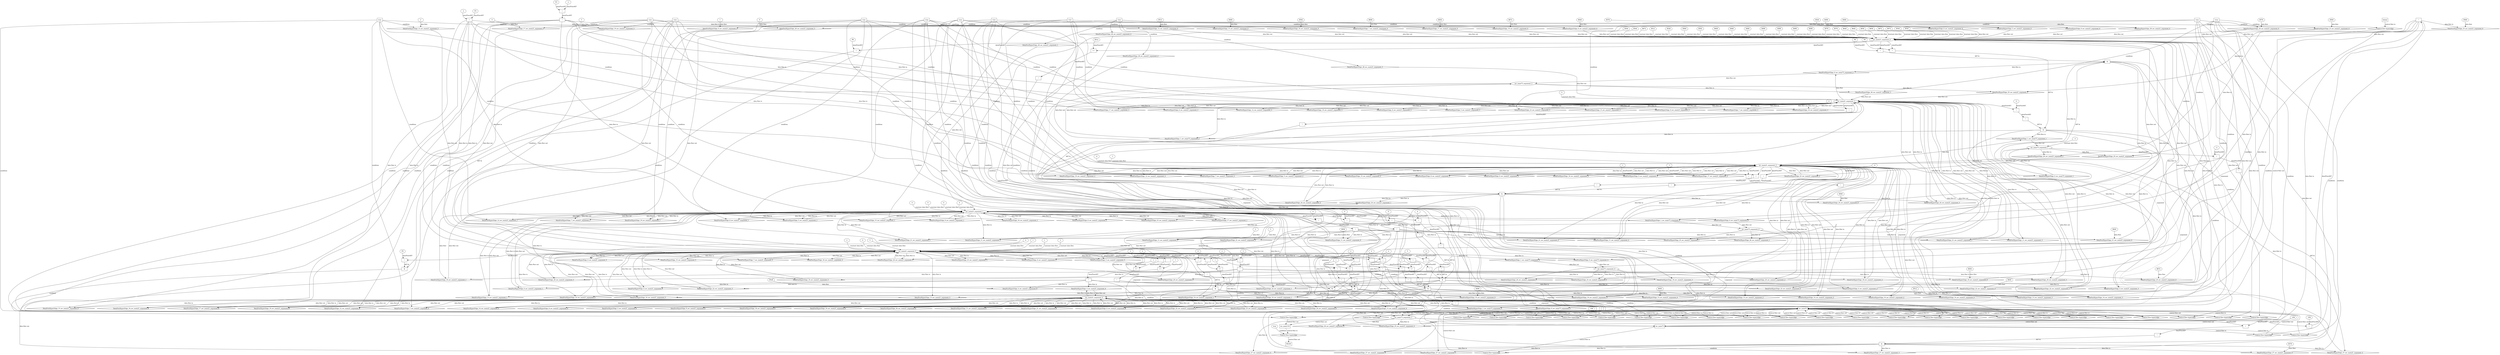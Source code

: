 digraph dag {
"inv_main116" [label="inv_main116" nodeName="inv_main116" class=cfn  shape="rect"];
"inv_main21" [label="inv_main21" nodeName="inv_main21" class=cfn  shape="rect"];
"inv_main73" [label="inv_main73" nodeName="inv_main73" class=cfn  shape="rect"];
FALSE [label="FALSE" nodeName=FALSE class=cfn  shape="rect"];
Initial [label="Initial" nodeName=Initial class=cfn  shape="rect"];
ControlFowHyperEdge_0 [label="Control flow hyperedge" nodeName=ControlFowHyperEdge_0 class=controlFlowHyperEdge shape="diamond"];
"inv_main21" -> ControlFowHyperEdge_0 [label="control flow in"]
ControlFowHyperEdge_0 -> "inv_main73" [label="control flow out"]
ControlFowHyperEdge_1 [label="Control flow hyperedge" nodeName=ControlFowHyperEdge_1 class=controlFlowHyperEdge shape="diamond"];
"inv_main21" -> ControlFowHyperEdge_1 [label="control flow in"]
ControlFowHyperEdge_1 -> "inv_main73" [label="control flow out"]
ControlFowHyperEdge_2 [label="Control flow hyperedge" nodeName=ControlFowHyperEdge_2 class=controlFlowHyperEdge shape="diamond"];
"inv_main21" -> ControlFowHyperEdge_2 [label="control flow in"]
ControlFowHyperEdge_2 -> "inv_main116" [label="control flow out"]
ControlFowHyperEdge_3 [label="Control flow hyperedge" nodeName=ControlFowHyperEdge_3 class=controlFlowHyperEdge shape="diamond"];
"inv_main21" -> ControlFowHyperEdge_3 [label="control flow in"]
ControlFowHyperEdge_3 -> "inv_main116" [label="control flow out"]
ControlFowHyperEdge_4 [label="Control flow hyperedge" nodeName=ControlFowHyperEdge_4 class=controlFlowHyperEdge shape="diamond"];
"inv_main21" -> ControlFowHyperEdge_4 [label="control flow in"]
ControlFowHyperEdge_4 -> "inv_main21" [label="control flow out"]
ControlFowHyperEdge_5 [label="Control flow hyperedge" nodeName=ControlFowHyperEdge_5 class=controlFlowHyperEdge shape="diamond"];
"inv_main21" -> ControlFowHyperEdge_5 [label="control flow in"]
ControlFowHyperEdge_5 -> "inv_main21" [label="control flow out"]
ControlFowHyperEdge_6 [label="Control flow hyperedge" nodeName=ControlFowHyperEdge_6 class=controlFlowHyperEdge shape="diamond"];
"inv_main21" -> ControlFowHyperEdge_6 [label="control flow in"]
ControlFowHyperEdge_6 -> "inv_main21" [label="control flow out"]
ControlFowHyperEdge_7 [label="Control flow hyperedge" nodeName=ControlFowHyperEdge_7 class=controlFlowHyperEdge shape="diamond"];
"inv_main21" -> ControlFowHyperEdge_7 [label="control flow in"]
ControlFowHyperEdge_7 -> "inv_main21" [label="control flow out"]
ControlFowHyperEdge_8 [label="Control flow hyperedge" nodeName=ControlFowHyperEdge_8 class=controlFlowHyperEdge shape="diamond"];
"inv_main21" -> ControlFowHyperEdge_8 [label="control flow in"]
ControlFowHyperEdge_8 -> "inv_main21" [label="control flow out"]
ControlFowHyperEdge_9 [label="Control flow hyperedge" nodeName=ControlFowHyperEdge_9 class=controlFlowHyperEdge shape="diamond"];
"inv_main21" -> ControlFowHyperEdge_9 [label="control flow in"]
ControlFowHyperEdge_9 -> "inv_main21" [label="control flow out"]
ControlFowHyperEdge_10 [label="Control flow hyperedge" nodeName=ControlFowHyperEdge_10 class=controlFlowHyperEdge shape="diamond"];
"inv_main21" -> ControlFowHyperEdge_10 [label="control flow in"]
ControlFowHyperEdge_10 -> "inv_main21" [label="control flow out"]
ControlFowHyperEdge_11 [label="Control flow hyperedge" nodeName=ControlFowHyperEdge_11 class=controlFlowHyperEdge shape="diamond"];
"inv_main21" -> ControlFowHyperEdge_11 [label="control flow in"]
ControlFowHyperEdge_11 -> "inv_main21" [label="control flow out"]
ControlFowHyperEdge_12 [label="Control flow hyperedge" nodeName=ControlFowHyperEdge_12 class=controlFlowHyperEdge shape="diamond"];
"inv_main21" -> ControlFowHyperEdge_12 [label="control flow in"]
ControlFowHyperEdge_12 -> "inv_main21" [label="control flow out"]
ControlFowHyperEdge_13 [label="Control flow hyperedge" nodeName=ControlFowHyperEdge_13 class=controlFlowHyperEdge shape="diamond"];
"inv_main21" -> ControlFowHyperEdge_13 [label="control flow in"]
ControlFowHyperEdge_13 -> "inv_main21" [label="control flow out"]
ControlFowHyperEdge_14 [label="Control flow hyperedge" nodeName=ControlFowHyperEdge_14 class=controlFlowHyperEdge shape="diamond"];
"inv_main21" -> ControlFowHyperEdge_14 [label="control flow in"]
ControlFowHyperEdge_14 -> "inv_main21" [label="control flow out"]
ControlFowHyperEdge_15 [label="Control flow hyperedge" nodeName=ControlFowHyperEdge_15 class=controlFlowHyperEdge shape="diamond"];
"inv_main21" -> ControlFowHyperEdge_15 [label="control flow in"]
ControlFowHyperEdge_15 -> "inv_main21" [label="control flow out"]
ControlFowHyperEdge_16 [label="Control flow hyperedge" nodeName=ControlFowHyperEdge_16 class=controlFlowHyperEdge shape="diamond"];
"inv_main21" -> ControlFowHyperEdge_16 [label="control flow in"]
ControlFowHyperEdge_16 -> "inv_main21" [label="control flow out"]
ControlFowHyperEdge_17 [label="Control flow hyperedge" nodeName=ControlFowHyperEdge_17 class=controlFlowHyperEdge shape="diamond"];
"inv_main21" -> ControlFowHyperEdge_17 [label="control flow in"]
ControlFowHyperEdge_17 -> "inv_main21" [label="control flow out"]
ControlFowHyperEdge_18 [label="Control flow hyperedge" nodeName=ControlFowHyperEdge_18 class=controlFlowHyperEdge shape="diamond"];
"inv_main21" -> ControlFowHyperEdge_18 [label="control flow in"]
ControlFowHyperEdge_18 -> "inv_main21" [label="control flow out"]
ControlFowHyperEdge_19 [label="Control flow hyperedge" nodeName=ControlFowHyperEdge_19 class=controlFlowHyperEdge shape="diamond"];
"inv_main21" -> ControlFowHyperEdge_19 [label="control flow in"]
ControlFowHyperEdge_19 -> "inv_main21" [label="control flow out"]
ControlFowHyperEdge_20 [label="Control flow hyperedge" nodeName=ControlFowHyperEdge_20 class=controlFlowHyperEdge shape="diamond"];
"inv_main21" -> ControlFowHyperEdge_20 [label="control flow in"]
ControlFowHyperEdge_20 -> "inv_main21" [label="control flow out"]
ControlFowHyperEdge_21 [label="Control flow hyperedge" nodeName=ControlFowHyperEdge_21 class=controlFlowHyperEdge shape="diamond"];
"inv_main21" -> ControlFowHyperEdge_21 [label="control flow in"]
ControlFowHyperEdge_21 -> "inv_main21" [label="control flow out"]
ControlFowHyperEdge_22 [label="Control flow hyperedge" nodeName=ControlFowHyperEdge_22 class=controlFlowHyperEdge shape="diamond"];
"inv_main21" -> ControlFowHyperEdge_22 [label="control flow in"]
ControlFowHyperEdge_22 -> "inv_main21" [label="control flow out"]
ControlFowHyperEdge_23 [label="Control flow hyperedge" nodeName=ControlFowHyperEdge_23 class=controlFlowHyperEdge shape="diamond"];
"inv_main21" -> ControlFowHyperEdge_23 [label="control flow in"]
ControlFowHyperEdge_23 -> "inv_main21" [label="control flow out"]
ControlFowHyperEdge_24 [label="Control flow hyperedge" nodeName=ControlFowHyperEdge_24 class=controlFlowHyperEdge shape="diamond"];
"inv_main21" -> ControlFowHyperEdge_24 [label="control flow in"]
ControlFowHyperEdge_24 -> "inv_main21" [label="control flow out"]
ControlFowHyperEdge_25 [label="Control flow hyperedge" nodeName=ControlFowHyperEdge_25 class=controlFlowHyperEdge shape="diamond"];
"inv_main73" -> ControlFowHyperEdge_25 [label="control flow in"]
ControlFowHyperEdge_25 -> "inv_main21" [label="control flow out"]
ControlFowHyperEdge_26 [label="Control flow hyperedge" nodeName=ControlFowHyperEdge_26 class=controlFlowHyperEdge shape="diamond"];
"inv_main73" -> ControlFowHyperEdge_26 [label="control flow in"]
ControlFowHyperEdge_26 -> "inv_main21" [label="control flow out"]
ControlFowHyperEdge_27 [label="Control flow hyperedge" nodeName=ControlFowHyperEdge_27 class=controlFlowHyperEdge shape="diamond"];
"inv_main73" -> ControlFowHyperEdge_27 [label="control flow in"]
ControlFowHyperEdge_27 -> "inv_main21" [label="control flow out"]
ControlFowHyperEdge_28 [label="Control flow hyperedge" nodeName=ControlFowHyperEdge_28 class=controlFlowHyperEdge shape="diamond"];
"Initial" -> ControlFowHyperEdge_28 [label="control flow in"]
ControlFowHyperEdge_28 -> "inv_main21" [label="control flow out"]
ControlFowHyperEdge_29 [label="Control flow hyperedge" nodeName=ControlFowHyperEdge_29 class=controlFlowHyperEdge shape="diamond"];
"inv_main116" -> ControlFowHyperEdge_29 [label="control flow in"]
ControlFowHyperEdge_29 -> "FALSE" [label="control flow out"]
"inv_main73_argument_0" [label="inv_main73_argument_0" nodeName=argument0 class=argument  head="inv_main73" shape="oval"];
"inv_main73_argument_0" -> "inv_main73"[label="argument" style="dashed"]
"inv_main73_argument_1" [label="inv_main73_argument_1" nodeName=argument1 class=argument  head="inv_main73" shape="oval"];
"inv_main73_argument_1" -> "inv_main73"[label="argument" style="dashed"]
"inv_main73_argument_2" [label="inv_main73_argument_2" nodeName=argument2 class=argument  head="inv_main73" shape="oval"];
"inv_main73_argument_2" -> "inv_main73"[label="argument" style="dashed"]
"inv_main73_argument_3" [label="inv_main73_argument_3" nodeName=argument3 class=argument  head="inv_main73" shape="oval"];
"inv_main73_argument_3" -> "inv_main73"[label="argument" style="dashed"]
"inv_main73_argument_4" [label="inv_main73_argument_4" nodeName=argument4 class=argument  head="inv_main73" shape="oval"];
"inv_main73_argument_4" -> "inv_main73"[label="argument" style="dashed"]
"inv_main21_argument_0" [label="inv_main21_argument_0" nodeName=argument0 class=argument  head="inv_main21" shape="oval"];
"inv_main21_argument_0" -> "inv_main21"[label="argument" style="dashed"]
"inv_main21_argument_1" [label="inv_main21_argument_1" nodeName=argument1 class=argument  head="inv_main21" shape="oval"];
"inv_main21_argument_1" -> "inv_main21"[label="argument" style="dashed"]
"inv_main21_argument_2" [label="inv_main21_argument_2" nodeName=argument2 class=argument  head="inv_main21" shape="oval"];
"inv_main21_argument_2" -> "inv_main21"[label="argument" style="dashed"]
"inv_main21_argument_3" [label="inv_main21_argument_3" nodeName=argument3 class=argument  head="inv_main21" shape="oval"];
"inv_main21_argument_3" -> "inv_main21"[label="argument" style="dashed"]
"inv_main21_argument_4" [label="inv_main21_argument_4" nodeName=argument4 class=argument  head="inv_main21" shape="oval"];
"inv_main21_argument_4" -> "inv_main21"[label="argument" style="dashed"]
"inv_main21_argument_5" [label="inv_main21_argument_5" nodeName=argument5 class=argument  head="inv_main21" shape="oval"];
"inv_main21_argument_5" -> "inv_main21"[label="argument" style="dashed"]

"xxxinv_main73___inv_main21_0xxx_and" [label="&" nodeName="xxxinv_main73___inv_main21_0xxx_and" class=Operator shape="rect"];
"xxxinv_main73___inv_main21_0xxxguard_0_node_0" [label="!" nodeName="xxxinv_main73___inv_main21_0xxxguard_0_node_0" class=Operator shape="rect"];
"xxxinv_main73___inv_main21_0xxxguard_0_node_1" [label="=" nodeName="xxxinv_main73___inv_main21_0xxxguard_0_node_1" class=Operator  shape="rect"];
"xxxinv_main73___inv_main21_0xxxguard_0_node_3" [label="-1" nodeName="xxxinv_main73___inv_main21_0xxxguard_0_node_3" class=Literal ];
"xxxinv_main73___inv_main21_0xxxguard_0_node_1" -> "xxxinv_main73___inv_main21_0xxxguard_0_node_0"[label="dataFlowAST"]
"inv_main21_argument_2" -> "xxxinv_main73___inv_main21_0xxxguard_0_node_1"[label="dataFlowAST"]
"xxxinv_main73___inv_main21_0xxxguard_0_node_3" -> "xxxinv_main73___inv_main21_0xxxguard_0_node_1"[label="dataFlowAST"]

"xxxinv_main73___inv_main21_0xxxguard_0_node_0" -> "xxxinv_main73___inv_main21_0xxx_and" [label="AST &"];
"xxxinv_main73___inv_main21_0xxxguard1_node_0" [label="=" nodeName="xxxinv_main73___inv_main21_0xxxguard1_node_0" class=Operator  shape="rect"];
"xxxinv_main73___inv_main21_0xxxguard1_node_1" [label="P8" nodeName="xxxinv_main73___inv_main21_0xxxguard1_node_1" class=Constant ];
"xxxinv_main73___inv_main21_0xxxguard1_node_1" -> "xxxinv_main73___inv_main21_0xxxguard1_node_0"[label="dataFlowAST"]
"inv_main21_argument_0" -> "xxxinv_main73___inv_main21_0xxxguard1_node_0"[label="dataFlowAST"]

"xxxinv_main73___inv_main21_0xxxguard1_node_0" -> "xxxinv_main73___inv_main21_0xxx_and" [label="AST &"];
"xxxinv_main73___inv_main21_0xxx_and" -> "ControlFowHyperEdge_0" [label="condition"];

"inv_main21_argument_3" -> "DataFowHyperEdge_0_inv_main73_argument_2" [label="data flow"];
"xxxinv_main73___inv_main21_1xxx_and" [label="&" nodeName="xxxinv_main73___inv_main21_1xxx_and" class=Operator shape="rect"];
"xxxinv_main73___inv_main21_1xxxguard_0_node_0" [label="!" nodeName="xxxinv_main73___inv_main21_1xxxguard_0_node_0" class=Operator shape="rect"];
"xxxinv_main73___inv_main21_1xxxguard_0_node_1" [label="=" nodeName="xxxinv_main73___inv_main21_1xxxguard_0_node_1" class=Operator  shape="rect"];
"xxxinv_main73___inv_main21_1xxxguard_0_node_3" [label="0" nodeName="xxxinv_main73___inv_main21_1xxxguard_0_node_3" class=Literal ];
"xxxinv_main73___inv_main21_1xxxguard_0_node_1" -> "xxxinv_main73___inv_main21_1xxxguard_0_node_0"[label="dataFlowAST"]
"inv_main21_argument_3" -> "xxxinv_main73___inv_main21_1xxxguard_0_node_1"[label="dataFlowAST"]
"xxxinv_main73___inv_main21_1xxxguard_0_node_3" -> "xxxinv_main73___inv_main21_1xxxguard_0_node_1"[label="dataFlowAST"]

"xxxinv_main73___inv_main21_1xxxguard_0_node_0" -> "xxxinv_main73___inv_main21_1xxx_and" [label="AST &"];
"xxxinv_main73___inv_main21_1xxxguard1_node_0" [label="=" nodeName="xxxinv_main73___inv_main21_1xxxguard1_node_0" class=Operator  shape="rect"];
"xxxinv_main73___inv_main21_1xxxguard1_node_1" [label="P8" nodeName="xxxinv_main73___inv_main21_1xxxguard1_node_1" class=Constant ];
"xxxinv_main73___inv_main21_1xxxguard1_node_1" -> "xxxinv_main73___inv_main21_1xxxguard1_node_0"[label="dataFlowAST"]
"inv_main21_argument_0" -> "xxxinv_main73___inv_main21_1xxxguard1_node_0"[label="dataFlowAST"]

"xxxinv_main73___inv_main21_1xxxguard1_node_0" -> "xxxinv_main73___inv_main21_1xxx_and" [label="AST &"];
"xxxinv_main73___inv_main21_1xxx_and" -> "ControlFowHyperEdge_1" [label="condition"];

"inv_main21_argument_2" -> "DataFowHyperEdge_1_inv_main73_argument_1" [label="data flow"];
"xxxinv_main116___inv_main21_2xxxguard_0_node_0" [label="!" nodeName="xxxinv_main116___inv_main21_2xxxguard_0_node_0" class=Operator shape="rect"];
"xxxinv_main116___inv_main21_2xxxguard_0_node_1" [label="Or" nodeName="xxxinv_main116___inv_main21_2xxxguard_0_node_1" class=Operator ];
"xxxinv_main116___inv_main21_2xxxguard_0_node_2" [label="!" nodeName="xxxinv_main116___inv_main21_2xxxguard_0_node_2" class=Operator shape="rect"];
"xxxinv_main116___inv_main21_2xxxguard_0_node_3" [label=">=" nodeName="xxxinv_main116___inv_main21_2xxxguard_0_node_3" class=Operator  shape="rect"];
"xxxinv_main116___inv_main21_2xxxguard_0_node_4" [label="-" nodeName="xxxinv_main116___inv_main21_2xxxguard_0_node_4" class= Operator shape="rect"];
"xxxinv_main116___inv_main21_2xxxguard_0_node_6" [label="2" nodeName="xxxinv_main116___inv_main21_2xxxguard_0_node_6" class=Literal ];
"xxxinv_main116___inv_main21_2xxxguard_0_node_7" [label="1" nodeName="xxxinv_main116___inv_main21_2xxxguard_0_node_7" class=Literal ];
"xxxinv_main116___inv_main21_2xxxguard_0_node_8" [label="!" nodeName="xxxinv_main116___inv_main21_2xxxguard_0_node_8" class=Operator shape="rect"];
"xxxinv_main116___inv_main21_2xxxguard_0_node_9" [label=">=" nodeName="xxxinv_main116___inv_main21_2xxxguard_0_node_9" class=Operator  shape="rect"];
"xxxinv_main116___inv_main21_2xxxguard_0_node_10" [label="8512" nodeName="xxxinv_main116___inv_main21_2xxxguard_0_node_10" class=Literal ];
"xxxinv_main116___inv_main21_2xxxguard_0_node_1" -> "xxxinv_main116___inv_main21_2xxxguard_0_node_0"[label="dataFlowAST"]
"xxxinv_main116___inv_main21_2xxxguard_0_node_2" -> "xxxinv_main116___inv_main21_2xxxguard_0_node_1"[label="dataFlowAST"]
"xxxinv_main116___inv_main21_2xxxguard_0_node_8" -> "xxxinv_main116___inv_main21_2xxxguard_0_node_1"[label="dataFlowAST"]
"xxxinv_main116___inv_main21_2xxxguard_0_node_3" -> "xxxinv_main116___inv_main21_2xxxguard_0_node_2"[label="dataFlowAST"]
"xxxinv_main116___inv_main21_2xxxguard_0_node_4" -> "xxxinv_main116___inv_main21_2xxxguard_0_node_3"[label="dataFlowAST"]
"xxxinv_main116___inv_main21_2xxxguard_0_node_7" -> "xxxinv_main116___inv_main21_2xxxguard_0_node_3"[label="dataFlowAST"]
"inv_main21_argument_5" -> "xxxinv_main116___inv_main21_2xxxguard_0_node_4"[label="dataFlowAST"]
"xxxinv_main116___inv_main21_2xxxguard_0_node_6" -> "xxxinv_main116___inv_main21_2xxxguard_0_node_4"[label="dataFlowAST"]
"xxxinv_main116___inv_main21_2xxxguard_0_node_9" -> "xxxinv_main116___inv_main21_2xxxguard_0_node_8"[label="dataFlowAST"]
"xxxinv_main116___inv_main21_2xxxguard_0_node_10" -> "xxxinv_main116___inv_main21_2xxxguard_0_node_9"[label="dataFlowAST"]
"inv_main21_argument_0" -> "xxxinv_main116___inv_main21_2xxxguard_0_node_9"[label="dataFlowAST"]

"xxxinv_main116___inv_main21_2xxxguard_0_node_0" -> "ControlFowHyperEdge_2" [label="condition"];
"xxxinv_main116___inv_main21_3xxx_and" [label="&" nodeName="xxxinv_main116___inv_main21_3xxx_and" class=Operator shape="rect"];
"xxxinv_main116___inv_main21_3xxxguard_0_node_0" [label="=" nodeName="xxxinv_main116___inv_main21_3xxxguard_0_node_0" class=Operator  shape="rect"];
"xxxinv_main116___inv_main21_3xxxguard_0_node_1" [label="P8" nodeName="xxxinv_main116___inv_main21_3xxxguard_0_node_1" class=Constant ];
"xxxinv_main116___inv_main21_3xxxguard_0_node_1" -> "xxxinv_main116___inv_main21_3xxxguard_0_node_0"[label="dataFlowAST"]
"inv_main21_argument_0" -> "xxxinv_main116___inv_main21_3xxxguard_0_node_0"[label="dataFlowAST"]

"xxxinv_main116___inv_main21_3xxxguard_0_node_0" -> "xxxinv_main116___inv_main21_3xxx_and" [label="AST &"];
"xxxinv_main116___inv_main21_3xxxguard1_node_0" [label="=" nodeName="xxxinv_main116___inv_main21_3xxxguard1_node_0" class=Operator  shape="rect"];
"xxxinv_main116___inv_main21_3xxxguard1_node_1" [label="P5" nodeName="xxxinv_main116___inv_main21_3xxxguard1_node_1" class=Constant ];
"xxxinv_main116___inv_main21_3xxxguard1_node_1" -> "xxxinv_main116___inv_main21_3xxxguard1_node_0"[label="dataFlowAST"]
"inv_main21_argument_5" -> "xxxinv_main116___inv_main21_3xxxguard1_node_0"[label="dataFlowAST"]

"xxxinv_main116___inv_main21_3xxxguard1_node_0" -> "xxxinv_main116___inv_main21_3xxx_and" [label="AST &"];
"xxxinv_main116___inv_main21_3xxx_and" -> "ControlFowHyperEdge_3" [label="condition"];
"xxxinv_main21___inv_main21_4xxxguard_0_node_0" [label="!" nodeName="xxxinv_main21___inv_main21_4xxxguard_0_node_0" class=Operator shape="rect"];
"xxxinv_main21___inv_main21_4xxxguard_0_node_1" [label=">=" nodeName="xxxinv_main21___inv_main21_4xxxguard_0_node_1" class=Operator  shape="rect"];
"xxxinv_main21___inv_main21_4xxxguard_0_node_2" [label="-" nodeName="xxxinv_main21___inv_main21_4xxxguard_0_node_2" class= Operator shape="rect"];
"xxxinv_main21___inv_main21_4xxxguard_0_node_4" [label="2" nodeName="xxxinv_main21___inv_main21_4xxxguard_0_node_4" class=Literal ];
"xxxinv_main21___inv_main21_4xxxguard_0_node_5" [label="1" nodeName="xxxinv_main21___inv_main21_4xxxguard_0_node_5" class=Literal ];
"xxxinv_main21___inv_main21_4xxxguard_0_node_1" -> "xxxinv_main21___inv_main21_4xxxguard_0_node_0"[label="dataFlowAST"]
"xxxinv_main21___inv_main21_4xxxguard_0_node_2" -> "xxxinv_main21___inv_main21_4xxxguard_0_node_1"[label="dataFlowAST"]
"xxxinv_main21___inv_main21_4xxxguard_0_node_5" -> "xxxinv_main21___inv_main21_4xxxguard_0_node_1"[label="dataFlowAST"]
"inv_main21_argument_5" -> "xxxinv_main21___inv_main21_4xxxguard_0_node_2"[label="dataFlowAST"]
"xxxinv_main21___inv_main21_4xxxguard_0_node_4" -> "xxxinv_main21___inv_main21_4xxxguard_0_node_2"[label="dataFlowAST"]

"xxxinv_main21___inv_main21_4xxxguard_0_node_0" -> "ControlFowHyperEdge_4" [label="condition"];
"xxxinv_main21___inv_main21_4xxxdataFlow_0_node_0" [label="8528" nodeName="xxxinv_main21___inv_main21_4xxxdataFlow_0_node_0" class=Literal ];

"xxxinv_main21___inv_main21_4xxxdataFlow_0_node_0" -> "DataFowHyperEdge_4_inv_main21_argument_0" [label="data flow"];
"true_5" [label="true" nodeName="true_5" class=true shape="rect"];
"true_5" -> "ControlFowHyperEdge_5" [label="condition"];
"xxxinv_main21___inv_main21_5xxxdataFlow_0_node_0" [label="8544" nodeName="xxxinv_main21___inv_main21_5xxxdataFlow_0_node_0" class=Literal ];

"xxxinv_main21___inv_main21_5xxxdataFlow_0_node_0" -> "DataFowHyperEdge_5_inv_main21_argument_0" [label="data flow"];
"true_6" [label="true" nodeName="true_6" class=true shape="rect"];
"true_6" -> "ControlFowHyperEdge_6" [label="condition"];
"xxxinv_main21___inv_main21_6xxxdataFlow_0_node_0" [label="8576" nodeName="xxxinv_main21___inv_main21_6xxxdataFlow_0_node_0" class=Literal ];

"xxxinv_main21___inv_main21_6xxxdataFlow_0_node_0" -> "DataFowHyperEdge_6_inv_main21_argument_0" [label="data flow"];
"true_7" [label="true" nodeName="true_7" class=true shape="rect"];
"true_7" -> "ControlFowHyperEdge_7" [label="condition"];
"xxxinv_main21___inv_main21_7xxxdataFlow_0_node_0" [label="8608" nodeName="xxxinv_main21___inv_main21_7xxxdataFlow_0_node_0" class=Literal ];

"xxxinv_main21___inv_main21_7xxxdataFlow_0_node_0" -> "DataFowHyperEdge_7_inv_main21_argument_0" [label="data flow"];
"true_8" [label="true" nodeName="true_8" class=true shape="rect"];
"true_8" -> "ControlFowHyperEdge_8" [label="condition"];
"xxxinv_main21___inv_main21_8xxxdataFlow_0_node_0" [label="8640" nodeName="xxxinv_main21___inv_main21_8xxxdataFlow_0_node_0" class=Literal ];

"xxxinv_main21___inv_main21_8xxxdataFlow_0_node_0" -> "DataFowHyperEdge_8_inv_main21_argument_0" [label="data flow"];
"true_9" [label="true" nodeName="true_9" class=true shape="rect"];
"true_9" -> "ControlFowHyperEdge_9" [label="condition"];
"xxxinv_main21___inv_main21_9xxxdataFlow_0_node_0" [label="8496" nodeName="xxxinv_main21___inv_main21_9xxxdataFlow_0_node_0" class=Literal ];

"xxxinv_main21___inv_main21_9xxxdataFlow_0_node_0" -> "DataFowHyperEdge_9_inv_main21_argument_0" [label="data flow"];
"xxxinv_main21___inv_main21_9xxxdataFlow1_node_0" [label="1" nodeName="xxxinv_main21___inv_main21_9xxxdataFlow1_node_0" class=Literal ];

"xxxinv_main21___inv_main21_9xxxdataFlow1_node_0" -> "DataFowHyperEdge_9_inv_main21_argument_5" [label="data flow"];
"xxxinv_main21___inv_main21_10xxx_and" [label="&" nodeName="xxxinv_main21___inv_main21_10xxx_and" class=Operator shape="rect"];
"xxxinv_main21___inv_main21_10xxxguard_0_node_0" [label="!" nodeName="xxxinv_main21___inv_main21_10xxxguard_0_node_0" class=Operator shape="rect"];
"xxxinv_main21___inv_main21_10xxxguard_0_node_1" [label=">=" nodeName="xxxinv_main21___inv_main21_10xxxguard_0_node_1" class=Operator  shape="rect"];
"xxxinv_main21___inv_main21_10xxxguard_0_node_2" [label="-" nodeName="xxxinv_main21___inv_main21_10xxxguard_0_node_2" class= Operator shape="rect"];
"xxxinv_main21___inv_main21_10xxxguard_0_node_4" [label="2" nodeName="xxxinv_main21___inv_main21_10xxxguard_0_node_4" class=Literal ];
"xxxinv_main21___inv_main21_10xxxguard_0_node_5" [label="1" nodeName="xxxinv_main21___inv_main21_10xxxguard_0_node_5" class=Literal ];
"xxxinv_main21___inv_main21_10xxxguard_0_node_1" -> "xxxinv_main21___inv_main21_10xxxguard_0_node_0"[label="dataFlowAST"]
"xxxinv_main21___inv_main21_10xxxguard_0_node_2" -> "xxxinv_main21___inv_main21_10xxxguard_0_node_1"[label="dataFlowAST"]
"xxxinv_main21___inv_main21_10xxxguard_0_node_5" -> "xxxinv_main21___inv_main21_10xxxguard_0_node_1"[label="dataFlowAST"]
"inv_main21_argument_5" -> "xxxinv_main21___inv_main21_10xxxguard_0_node_2"[label="dataFlowAST"]
"xxxinv_main21___inv_main21_10xxxguard_0_node_4" -> "xxxinv_main21___inv_main21_10xxxguard_0_node_2"[label="dataFlowAST"]

"xxxinv_main21___inv_main21_10xxxguard_0_node_0" -> "xxxinv_main21___inv_main21_10xxx_and" [label="AST &"];
"xxxinv_main21___inv_main21_10xxxguard1_node_0" [label="!" nodeName="xxxinv_main21___inv_main21_10xxxguard1_node_0" class=Operator shape="rect"];
"xxxinv_main21___inv_main21_10xxxguard1_node_1" [label="=" nodeName="xxxinv_main21___inv_main21_10xxxguard1_node_1" class=Operator  shape="rect"];
"xxxinv_main21___inv_main21_10xxxguard1_node_3" [label="0" nodeName="xxxinv_main21___inv_main21_10xxxguard1_node_3" class=Literal ];
"xxxinv_main21___inv_main21_10xxxguard1_node_1" -> "xxxinv_main21___inv_main21_10xxxguard1_node_0"[label="dataFlowAST"]
"inv_main21_argument_5" -> "xxxinv_main21___inv_main21_10xxxguard1_node_1"[label="dataFlowAST"]
"xxxinv_main21___inv_main21_10xxxguard1_node_3" -> "xxxinv_main21___inv_main21_10xxxguard1_node_1"[label="dataFlowAST"]

"xxxinv_main21___inv_main21_10xxxguard1_node_0" -> "xxxinv_main21___inv_main21_10xxx_and" [label="AST &"];
"xxxinv_main21___inv_main21_10xxx_and" -> "ControlFowHyperEdge_10" [label="condition"];
"xxxinv_main21___inv_main21_10xxxdataFlow_0_node_0" [label="8496" nodeName="xxxinv_main21___inv_main21_10xxxdataFlow_0_node_0" class=Literal ];

"xxxinv_main21___inv_main21_10xxxdataFlow_0_node_0" -> "DataFowHyperEdge_10_inv_main21_argument_0" [label="data flow"];
"xxxinv_main21___inv_main21_11xxxguard_0_node_0" [label="!" nodeName="xxxinv_main21___inv_main21_11xxxguard_0_node_0" class=Operator shape="rect"];
"xxxinv_main21___inv_main21_11xxxguard_0_node_1" [label="=" nodeName="xxxinv_main21___inv_main21_11xxxguard_0_node_1" class=Operator  shape="rect"];
"xxxinv_main21___inv_main21_11xxxguard_0_node_3" [label="0" nodeName="xxxinv_main21___inv_main21_11xxxguard_0_node_3" class=Literal ];
"xxxinv_main21___inv_main21_11xxxguard_0_node_1" -> "xxxinv_main21___inv_main21_11xxxguard_0_node_0"[label="dataFlowAST"]
"inv_main21_argument_1" -> "xxxinv_main21___inv_main21_11xxxguard_0_node_1"[label="dataFlowAST"]
"xxxinv_main21___inv_main21_11xxxguard_0_node_3" -> "xxxinv_main21___inv_main21_11xxxguard_0_node_1"[label="dataFlowAST"]

"xxxinv_main21___inv_main21_11xxxguard_0_node_0" -> "ControlFowHyperEdge_11" [label="condition"];
"xxxinv_main21___inv_main21_11xxxdataFlow_0_node_0" [label="8656" nodeName="xxxinv_main21___inv_main21_11xxxdataFlow_0_node_0" class=Literal ];

"xxxinv_main21___inv_main21_11xxxdataFlow_0_node_0" -> "DataFowHyperEdge_11_inv_main21_argument_0" [label="data flow"];
"xxxinv_main21___inv_main21_11xxxdataFlow1_node_0" [label="2" nodeName="xxxinv_main21___inv_main21_11xxxdataFlow1_node_0" class=Literal ];

"xxxinv_main21___inv_main21_11xxxdataFlow1_node_0" -> "DataFowHyperEdge_11_inv_main21_argument_5" [label="data flow"];
"true_12" [label="true" nodeName="true_12" class=true shape="rect"];
"true_12" -> "ControlFowHyperEdge_12" [label="condition"];
"xxxinv_main21___inv_main21_12xxxdataFlow_0_node_0" [label="8512" nodeName="xxxinv_main21___inv_main21_12xxxdataFlow_0_node_0" class=Literal ];

"xxxinv_main21___inv_main21_12xxxdataFlow_0_node_0" -> "DataFowHyperEdge_12_inv_main21_argument_0" [label="data flow"];

"inv_main21_argument_1" -> "DataFowHyperEdge_12_inv_main21_argument_1" [label="data flow"];
"xxxinv_main21___inv_main21_12xxxdataFlow2_node_0" [label="2" nodeName="xxxinv_main21___inv_main21_12xxxdataFlow2_node_0" class=Literal ];

"xxxinv_main21___inv_main21_12xxxdataFlow2_node_0" -> "DataFowHyperEdge_12_inv_main21_argument_5" [label="data flow"];
"xxxinv_main21___inv_main21_13xxx_and" [label="&" nodeName="xxxinv_main21___inv_main21_13xxx_and" class=Operator shape="rect"];
"xxxinv_main21___inv_main21_13xxxguard_0_node_0" [label="!" nodeName="xxxinv_main21___inv_main21_13xxxguard_0_node_0" class=Operator shape="rect"];
"xxxinv_main21___inv_main21_13xxxguard_0_node_1" [label=">=" nodeName="xxxinv_main21___inv_main21_13xxxguard_0_node_1" class=Operator  shape="rect"];
"xxxinv_main21___inv_main21_13xxxguard_0_node_2" [label="-" nodeName="xxxinv_main21___inv_main21_13xxxguard_0_node_2" class= Operator shape="rect"];
"xxxinv_main21___inv_main21_13xxxguard_0_node_4" [label="2" nodeName="xxxinv_main21___inv_main21_13xxxguard_0_node_4" class=Literal ];
"xxxinv_main21___inv_main21_13xxxguard_0_node_5" [label="1" nodeName="xxxinv_main21___inv_main21_13xxxguard_0_node_5" class=Literal ];
"xxxinv_main21___inv_main21_13xxxguard_0_node_1" -> "xxxinv_main21___inv_main21_13xxxguard_0_node_0"[label="dataFlowAST"]
"xxxinv_main21___inv_main21_13xxxguard_0_node_2" -> "xxxinv_main21___inv_main21_13xxxguard_0_node_1"[label="dataFlowAST"]
"xxxinv_main21___inv_main21_13xxxguard_0_node_5" -> "xxxinv_main21___inv_main21_13xxxguard_0_node_1"[label="dataFlowAST"]
"inv_main21_argument_5" -> "xxxinv_main21___inv_main21_13xxxguard_0_node_2"[label="dataFlowAST"]
"xxxinv_main21___inv_main21_13xxxguard_0_node_4" -> "xxxinv_main21___inv_main21_13xxxguard_0_node_2"[label="dataFlowAST"]

"xxxinv_main21___inv_main21_13xxxguard_0_node_0" -> "xxxinv_main21___inv_main21_13xxx_and" [label="AST &"];
"xxxinv_main21___inv_main21_13xxxguard1_node_0" [label="!" nodeName="xxxinv_main21___inv_main21_13xxxguard1_node_0" class=Operator shape="rect"];
"xxxinv_main21___inv_main21_13xxxguard1_node_1" [label="=" nodeName="xxxinv_main21___inv_main21_13xxxguard1_node_1" class=Operator  shape="rect"];
"xxxinv_main21___inv_main21_13xxxguard1_node_1" -> "xxxinv_main21___inv_main21_13xxxguard1_node_0"[label="dataFlowAST"]
"inv_main21_argument_5" -> "xxxinv_main21___inv_main21_13xxxguard1_node_1"[label="dataFlowAST"]
"xxxinv_main21___inv_main21_13xxxguard_0_node_5" -> "xxxinv_main21___inv_main21_13xxxguard1_node_1"[label="dataFlowAST"]

"xxxinv_main21___inv_main21_13xxxguard1_node_0" -> "xxxinv_main21___inv_main21_13xxx_and" [label="AST &"];
"xxxinv_main21___inv_main21_13xxxguard2_node_0" [label="!" nodeName="xxxinv_main21___inv_main21_13xxxguard2_node_0" class=Operator shape="rect"];
"xxxinv_main21___inv_main21_13xxxguard2_node_1" [label="=" nodeName="xxxinv_main21___inv_main21_13xxxguard2_node_1" class=Operator  shape="rect"];
"xxxinv_main21___inv_main21_13xxxguard2_node_3" [label="0" nodeName="xxxinv_main21___inv_main21_13xxxguard2_node_3" class=Literal ];
"xxxinv_main21___inv_main21_13xxxguard2_node_1" -> "xxxinv_main21___inv_main21_13xxxguard2_node_0"[label="dataFlowAST"]
"inv_main21_argument_1" -> "xxxinv_main21___inv_main21_13xxxguard2_node_1"[label="dataFlowAST"]
"xxxinv_main21___inv_main21_13xxxguard2_node_3" -> "xxxinv_main21___inv_main21_13xxxguard2_node_1"[label="dataFlowAST"]

"xxxinv_main21___inv_main21_13xxxguard2_node_0" -> "xxxinv_main21___inv_main21_13xxx_and" [label="AST &"];
"xxxinv_main21___inv_main21_13xxx_and" -> "ControlFowHyperEdge_13" [label="condition"];
"xxxinv_main21___inv_main21_13xxxdataFlow_0_node_0" [label="8656" nodeName="xxxinv_main21___inv_main21_13xxxdataFlow_0_node_0" class=Literal ];

"xxxinv_main21___inv_main21_13xxxdataFlow_0_node_0" -> "DataFowHyperEdge_13_inv_main21_argument_0" [label="data flow"];
"xxxinv_main21___inv_main21_14xxx_and" [label="&" nodeName="xxxinv_main21___inv_main21_14xxx_and" class=Operator shape="rect"];
"xxxinv_main21___inv_main21_14xxxguard_0_node_0" [label="!" nodeName="xxxinv_main21___inv_main21_14xxxguard_0_node_0" class=Operator shape="rect"];
"xxxinv_main21___inv_main21_14xxxguard_0_node_1" [label=">=" nodeName="xxxinv_main21___inv_main21_14xxxguard_0_node_1" class=Operator  shape="rect"];
"xxxinv_main21___inv_main21_14xxxguard_0_node_2" [label="-" nodeName="xxxinv_main21___inv_main21_14xxxguard_0_node_2" class= Operator shape="rect"];
"xxxinv_main21___inv_main21_14xxxguard_0_node_4" [label="2" nodeName="xxxinv_main21___inv_main21_14xxxguard_0_node_4" class=Literal ];
"xxxinv_main21___inv_main21_14xxxguard_0_node_5" [label="1" nodeName="xxxinv_main21___inv_main21_14xxxguard_0_node_5" class=Literal ];
"xxxinv_main21___inv_main21_14xxxguard_0_node_1" -> "xxxinv_main21___inv_main21_14xxxguard_0_node_0"[label="dataFlowAST"]
"xxxinv_main21___inv_main21_14xxxguard_0_node_2" -> "xxxinv_main21___inv_main21_14xxxguard_0_node_1"[label="dataFlowAST"]
"xxxinv_main21___inv_main21_14xxxguard_0_node_5" -> "xxxinv_main21___inv_main21_14xxxguard_0_node_1"[label="dataFlowAST"]
"inv_main21_argument_5" -> "xxxinv_main21___inv_main21_14xxxguard_0_node_2"[label="dataFlowAST"]
"xxxinv_main21___inv_main21_14xxxguard_0_node_4" -> "xxxinv_main21___inv_main21_14xxxguard_0_node_2"[label="dataFlowAST"]

"xxxinv_main21___inv_main21_14xxxguard_0_node_0" -> "xxxinv_main21___inv_main21_14xxx_and" [label="AST &"];
"xxxinv_main21___inv_main21_14xxxguard1_node_0" [label="!" nodeName="xxxinv_main21___inv_main21_14xxxguard1_node_0" class=Operator shape="rect"];
"xxxinv_main21___inv_main21_14xxxguard1_node_1" [label="=" nodeName="xxxinv_main21___inv_main21_14xxxguard1_node_1" class=Operator  shape="rect"];
"xxxinv_main21___inv_main21_14xxxguard1_node_1" -> "xxxinv_main21___inv_main21_14xxxguard1_node_0"[label="dataFlowAST"]
"inv_main21_argument_5" -> "xxxinv_main21___inv_main21_14xxxguard1_node_1"[label="dataFlowAST"]
"xxxinv_main21___inv_main21_14xxxguard_0_node_5" -> "xxxinv_main21___inv_main21_14xxxguard1_node_1"[label="dataFlowAST"]

"xxxinv_main21___inv_main21_14xxxguard1_node_0" -> "xxxinv_main21___inv_main21_14xxx_and" [label="AST &"];
"xxxinv_main21___inv_main21_14xxx_and" -> "ControlFowHyperEdge_14" [label="condition"];
"xxxinv_main21___inv_main21_14xxxdataFlow_0_node_0" [label="8512" nodeName="xxxinv_main21___inv_main21_14xxxdataFlow_0_node_0" class=Literal ];

"xxxinv_main21___inv_main21_14xxxdataFlow_0_node_0" -> "DataFowHyperEdge_14_inv_main21_argument_0" [label="data flow"];

"inv_main21_argument_1" -> "DataFowHyperEdge_14_inv_main21_argument_1" [label="data flow"];
"xxxinv_main21___inv_main21_15xxxguard_0_node_0" [label="=" nodeName="xxxinv_main21___inv_main21_15xxxguard_0_node_0" class=Operator  shape="rect"];
"xxxinv_main21___inv_main21_15xxxguard_0_node_1" [label="P3" nodeName="xxxinv_main21___inv_main21_15xxxguard_0_node_1" class=Constant ];
"xxxinv_main21___inv_main21_15xxxguard_0_node_2" [label="2" nodeName="xxxinv_main21___inv_main21_15xxxguard_0_node_2" class=Literal ];
"xxxinv_main21___inv_main21_15xxxguard_0_node_1" -> "xxxinv_main21___inv_main21_15xxxguard_0_node_0"[label="dataFlowAST"]
"xxxinv_main21___inv_main21_15xxxguard_0_node_2" -> "xxxinv_main21___inv_main21_15xxxguard_0_node_0"[label="dataFlowAST"]

"xxxinv_main21___inv_main21_15xxxguard_0_node_0" -> "ControlFowHyperEdge_15" [label="condition"];
"xxxinv_main21___inv_main21_15xxxdataFlow_0_node_0" [label="8466" nodeName="xxxinv_main21___inv_main21_15xxxdataFlow_0_node_0" class=Literal ];

"xxxinv_main21___inv_main21_15xxxdataFlow_0_node_0" -> "DataFowHyperEdge_15_inv_main21_argument_0" [label="data flow"];
"xxxinv_main21___inv_main21_16xxxguard_0_node_0" [label="!" nodeName="xxxinv_main21___inv_main21_16xxxguard_0_node_0" class=Operator shape="rect"];
"xxxinv_main21___inv_main21_16xxxguard_0_node_1" [label="=" nodeName="xxxinv_main21___inv_main21_16xxxguard_0_node_1" class=Operator  shape="rect"];
"xxxinv_main21___inv_main21_16xxxguard_0_node_2" [label="P3" nodeName="xxxinv_main21___inv_main21_16xxxguard_0_node_2" class=Constant ];
"xxxinv_main21___inv_main21_16xxxguard_0_node_3" [label="2" nodeName="xxxinv_main21___inv_main21_16xxxguard_0_node_3" class=Literal ];
"xxxinv_main21___inv_main21_16xxxguard_0_node_1" -> "xxxinv_main21___inv_main21_16xxxguard_0_node_0"[label="dataFlowAST"]
"xxxinv_main21___inv_main21_16xxxguard_0_node_2" -> "xxxinv_main21___inv_main21_16xxxguard_0_node_1"[label="dataFlowAST"]
"xxxinv_main21___inv_main21_16xxxguard_0_node_3" -> "xxxinv_main21___inv_main21_16xxxguard_0_node_1"[label="dataFlowAST"]

"xxxinv_main21___inv_main21_16xxxguard_0_node_0" -> "ControlFowHyperEdge_16" [label="condition"];
"xxxinv_main21___inv_main21_16xxxdataFlow_0_node_0" [label="8592" nodeName="xxxinv_main21___inv_main21_16xxxdataFlow_0_node_0" class=Literal ];

"xxxinv_main21___inv_main21_16xxxdataFlow_0_node_0" -> "DataFowHyperEdge_16_inv_main21_argument_0" [label="data flow"];
"true_17" [label="true" nodeName="true_17" class=true shape="rect"];
"true_17" -> "ControlFowHyperEdge_17" [label="condition"];
"xxxinv_main21___inv_main21_17xxxdataFlow_0_node_0" [label="8656" nodeName="xxxinv_main21___inv_main21_17xxxdataFlow_0_node_0" class=Literal ];

"xxxinv_main21___inv_main21_17xxxdataFlow_0_node_0" -> "DataFowHyperEdge_17_inv_main21_argument_0" [label="data flow"];

"inv_main21_argument_1" -> "DataFowHyperEdge_17_inv_main21_argument_1" [label="data flow"];
"xxxinv_main21___inv_main21_17xxxdataFlow2_node_0" [label="4" nodeName="xxxinv_main21___inv_main21_17xxxdataFlow2_node_0" class=Literal ];

"xxxinv_main21___inv_main21_17xxxdataFlow2_node_0" -> "DataFowHyperEdge_17_inv_main21_argument_5" [label="data flow"];
"xxxinv_main21___inv_main21_18xxxguard_0_node_0" [label="!" nodeName="xxxinv_main21___inv_main21_18xxxguard_0_node_0" class=Operator shape="rect"];
"xxxinv_main21___inv_main21_18xxxguard_0_node_1" [label="=" nodeName="xxxinv_main21___inv_main21_18xxxguard_0_node_1" class=Operator  shape="rect"];
"xxxinv_main21___inv_main21_18xxxguard_0_node_3" [label="3" nodeName="xxxinv_main21___inv_main21_18xxxguard_0_node_3" class=Literal ];
"xxxinv_main21___inv_main21_18xxxguard_0_node_1" -> "xxxinv_main21___inv_main21_18xxxguard_0_node_0"[label="dataFlowAST"]
"inv_main21_argument_5" -> "xxxinv_main21___inv_main21_18xxxguard_0_node_1"[label="dataFlowAST"]
"xxxinv_main21___inv_main21_18xxxguard_0_node_3" -> "xxxinv_main21___inv_main21_18xxxguard_0_node_1"[label="dataFlowAST"]

"xxxinv_main21___inv_main21_18xxxguard_0_node_0" -> "ControlFowHyperEdge_18" [label="condition"];
"xxxinv_main21___inv_main21_18xxxdataFlow_0_node_0" [label="8656" nodeName="xxxinv_main21___inv_main21_18xxxdataFlow_0_node_0" class=Literal ];

"xxxinv_main21___inv_main21_18xxxdataFlow_0_node_0" -> "DataFowHyperEdge_18_inv_main21_argument_0" [label="data flow"];

"inv_main21_argument_1" -> "DataFowHyperEdge_18_inv_main21_argument_1" [label="data flow"];
"true_19" [label="true" nodeName="true_19" class=true shape="rect"];
"true_19" -> "ControlFowHyperEdge_19" [label="condition"];
"xxxinv_main21___inv_main21_19xxxdataFlow_0_node_0" [label="8672" nodeName="xxxinv_main21___inv_main21_19xxxdataFlow_0_node_0" class=Literal ];

"xxxinv_main21___inv_main21_19xxxdataFlow_0_node_0" -> "DataFowHyperEdge_19_inv_main21_argument_0" [label="data flow"];
"xxxinv_main21___inv_main21_19xxxdataFlow1_node_0" [label="3" nodeName="xxxinv_main21___inv_main21_19xxxdataFlow1_node_0" class=Literal ];

"xxxinv_main21___inv_main21_19xxxdataFlow1_node_0" -> "DataFowHyperEdge_19_inv_main21_argument_5" [label="data flow"];
"xxxinv_main21___inv_main21_20xxxguard_0_node_0" [label="!" nodeName="xxxinv_main21___inv_main21_20xxxguard_0_node_0" class=Operator shape="rect"];
"xxxinv_main21___inv_main21_20xxxguard_0_node_1" [label="=" nodeName="xxxinv_main21___inv_main21_20xxxguard_0_node_1" class=Operator  shape="rect"];
"xxxinv_main21___inv_main21_20xxxguard_0_node_3" [label="2" nodeName="xxxinv_main21___inv_main21_20xxxguard_0_node_3" class=Literal ];
"xxxinv_main21___inv_main21_20xxxguard_0_node_1" -> "xxxinv_main21___inv_main21_20xxxguard_0_node_0"[label="dataFlowAST"]
"inv_main21_argument_5" -> "xxxinv_main21___inv_main21_20xxxguard_0_node_1"[label="dataFlowAST"]
"xxxinv_main21___inv_main21_20xxxguard_0_node_3" -> "xxxinv_main21___inv_main21_20xxxguard_0_node_1"[label="dataFlowAST"]

"xxxinv_main21___inv_main21_20xxxguard_0_node_0" -> "ControlFowHyperEdge_20" [label="condition"];
"xxxinv_main21___inv_main21_20xxxdataFlow_0_node_0" [label="8672" nodeName="xxxinv_main21___inv_main21_20xxxdataFlow_0_node_0" class=Literal ];

"xxxinv_main21___inv_main21_20xxxdataFlow_0_node_0" -> "DataFowHyperEdge_20_inv_main21_argument_0" [label="data flow"];
"xxxinv_main21___inv_main21_21xxxguard_0_node_0" [label="!" nodeName="xxxinv_main21___inv_main21_21xxxguard_0_node_0" class=Operator shape="rect"];
"xxxinv_main21___inv_main21_21xxxguard_0_node_1" [label="=" nodeName="xxxinv_main21___inv_main21_21xxxguard_0_node_1" class=Operator  shape="rect"];
"xxxinv_main21___inv_main21_21xxxguard_0_node_3" [label="0" nodeName="xxxinv_main21___inv_main21_21xxxguard_0_node_3" class=Literal ];
"xxxinv_main21___inv_main21_21xxxguard_0_node_1" -> "xxxinv_main21___inv_main21_21xxxguard_0_node_0"[label="dataFlowAST"]
"inv_main21_argument_1" -> "xxxinv_main21___inv_main21_21xxxguard_0_node_1"[label="dataFlowAST"]
"xxxinv_main21___inv_main21_21xxxguard_0_node_3" -> "xxxinv_main21___inv_main21_21xxxguard_0_node_1"[label="dataFlowAST"]

"xxxinv_main21___inv_main21_21xxxguard_0_node_0" -> "ControlFowHyperEdge_21" [label="condition"];
"xxxinv_main21___inv_main21_21xxxdataFlow_0_node_0" [label="8640" nodeName="xxxinv_main21___inv_main21_21xxxdataFlow_0_node_0" class=Literal ];

"xxxinv_main21___inv_main21_21xxxdataFlow_0_node_0" -> "DataFowHyperEdge_21_inv_main21_argument_0" [label="data flow"];
"xxxinv_main21___inv_main21_21xxxdataFlow1_node_0" [label="5" nodeName="xxxinv_main21___inv_main21_21xxxdataFlow1_node_0" class=Literal ];

"xxxinv_main21___inv_main21_21xxxdataFlow1_node_0" -> "DataFowHyperEdge_21_inv_main21_argument_5" [label="data flow"];
"xxxinv_main21___inv_main21_22xxx_and" [label="&" nodeName="xxxinv_main21___inv_main21_22xxx_and" class=Operator shape="rect"];
"xxxinv_main21___inv_main21_22xxxguard_0_node_0" [label="!" nodeName="xxxinv_main21___inv_main21_22xxxguard_0_node_0" class=Operator shape="rect"];
"xxxinv_main21___inv_main21_22xxxguard_0_node_1" [label="=" nodeName="xxxinv_main21___inv_main21_22xxxguard_0_node_1" class=Operator  shape="rect"];
"xxxinv_main21___inv_main21_22xxxguard_0_node_3" [label="4" nodeName="xxxinv_main21___inv_main21_22xxxguard_0_node_3" class=Literal ];
"xxxinv_main21___inv_main21_22xxxguard_0_node_1" -> "xxxinv_main21___inv_main21_22xxxguard_0_node_0"[label="dataFlowAST"]
"inv_main21_argument_5" -> "xxxinv_main21___inv_main21_22xxxguard_0_node_1"[label="dataFlowAST"]
"xxxinv_main21___inv_main21_22xxxguard_0_node_3" -> "xxxinv_main21___inv_main21_22xxxguard_0_node_1"[label="dataFlowAST"]

"xxxinv_main21___inv_main21_22xxxguard_0_node_0" -> "xxxinv_main21___inv_main21_22xxx_and" [label="AST &"];
"xxxinv_main21___inv_main21_22xxxguard1_node_0" [label="!" nodeName="xxxinv_main21___inv_main21_22xxxguard1_node_0" class=Operator shape="rect"];
"xxxinv_main21___inv_main21_22xxxguard1_node_1" [label="=" nodeName="xxxinv_main21___inv_main21_22xxxguard1_node_1" class=Operator  shape="rect"];
"xxxinv_main21___inv_main21_22xxxguard1_node_3" [label="5" nodeName="xxxinv_main21___inv_main21_22xxxguard1_node_3" class=Literal ];
"xxxinv_main21___inv_main21_22xxxguard1_node_1" -> "xxxinv_main21___inv_main21_22xxxguard1_node_0"[label="dataFlowAST"]
"inv_main21_argument_5" -> "xxxinv_main21___inv_main21_22xxxguard1_node_1"[label="dataFlowAST"]
"xxxinv_main21___inv_main21_22xxxguard1_node_3" -> "xxxinv_main21___inv_main21_22xxxguard1_node_1"[label="dataFlowAST"]

"xxxinv_main21___inv_main21_22xxxguard1_node_0" -> "xxxinv_main21___inv_main21_22xxx_and" [label="AST &"];
"xxxinv_main21___inv_main21_22xxxguard2_node_0" [label="!" nodeName="xxxinv_main21___inv_main21_22xxxguard2_node_0" class=Operator shape="rect"];
"xxxinv_main21___inv_main21_22xxxguard2_node_1" [label="=" nodeName="xxxinv_main21___inv_main21_22xxxguard2_node_1" class=Operator  shape="rect"];
"xxxinv_main21___inv_main21_22xxxguard2_node_3" [label="0" nodeName="xxxinv_main21___inv_main21_22xxxguard2_node_3" class=Literal ];
"xxxinv_main21___inv_main21_22xxxguard2_node_1" -> "xxxinv_main21___inv_main21_22xxxguard2_node_0"[label="dataFlowAST"]
"inv_main21_argument_1" -> "xxxinv_main21___inv_main21_22xxxguard2_node_1"[label="dataFlowAST"]
"xxxinv_main21___inv_main21_22xxxguard2_node_3" -> "xxxinv_main21___inv_main21_22xxxguard2_node_1"[label="dataFlowAST"]

"xxxinv_main21___inv_main21_22xxxguard2_node_0" -> "xxxinv_main21___inv_main21_22xxx_and" [label="AST &"];
"xxxinv_main21___inv_main21_22xxx_and" -> "ControlFowHyperEdge_22" [label="condition"];
"xxxinv_main21___inv_main21_22xxxdataFlow_0_node_0" [label="8640" nodeName="xxxinv_main21___inv_main21_22xxxdataFlow_0_node_0" class=Literal ];

"xxxinv_main21___inv_main21_22xxxdataFlow_0_node_0" -> "DataFowHyperEdge_22_inv_main21_argument_0" [label="data flow"];
"true_23" [label="true" nodeName="true_23" class=true shape="rect"];
"true_23" -> "ControlFowHyperEdge_23" [label="condition"];
"xxxinv_main21___inv_main21_23xxxdataFlow_0_node_0" [label="8560" nodeName="xxxinv_main21___inv_main21_23xxxdataFlow_0_node_0" class=Literal ];

"xxxinv_main21___inv_main21_23xxxdataFlow_0_node_0" -> "DataFowHyperEdge_23_inv_main21_argument_0" [label="data flow"];

"inv_main21_argument_2" -> "DataFowHyperEdge_23_inv_main21_argument_2" [label="data flow"];
"xxxinv_main21___inv_main21_24xxx_and" [label="&" nodeName="xxxinv_main21___inv_main21_24xxx_and" class=Operator shape="rect"];
"xxxinv_main21___inv_main21_24xxxguard_0_node_0" [label="!" nodeName="xxxinv_main21___inv_main21_24xxxguard_0_node_0" class=Operator shape="rect"];
"xxxinv_main21___inv_main21_24xxxguard_0_node_1" [label="=" nodeName="xxxinv_main21___inv_main21_24xxxguard_0_node_1" class=Operator  shape="rect"];
"xxxinv_main21___inv_main21_24xxxguard_0_node_3" [label="-1" nodeName="xxxinv_main21___inv_main21_24xxxguard_0_node_3" class=Literal ];
"xxxinv_main21___inv_main21_24xxxguard_0_node_1" -> "xxxinv_main21___inv_main21_24xxxguard_0_node_0"[label="dataFlowAST"]
"inv_main21_argument_2" -> "xxxinv_main21___inv_main21_24xxxguard_0_node_1"[label="dataFlowAST"]
"xxxinv_main21___inv_main21_24xxxguard_0_node_3" -> "xxxinv_main21___inv_main21_24xxxguard_0_node_1"[label="dataFlowAST"]

"xxxinv_main21___inv_main21_24xxxguard_0_node_0" -> "xxxinv_main21___inv_main21_24xxx_and" [label="AST &"];
"xxxinv_main21___inv_main21_24xxxguard1_node_0" [label="!" nodeName="xxxinv_main21___inv_main21_24xxxguard1_node_0" class=Operator shape="rect"];
"xxxinv_main21___inv_main21_24xxxguard1_node_1" [label="=" nodeName="xxxinv_main21___inv_main21_24xxxguard1_node_1" class=Operator  shape="rect"];
"xxxinv_main21___inv_main21_24xxxguard1_node_3" [label="0" nodeName="xxxinv_main21___inv_main21_24xxxguard1_node_3" class=Literal ];
"xxxinv_main21___inv_main21_24xxxguard1_node_1" -> "xxxinv_main21___inv_main21_24xxxguard1_node_0"[label="dataFlowAST"]
"inv_main21_argument_3" -> "xxxinv_main21___inv_main21_24xxxguard1_node_1"[label="dataFlowAST"]
"xxxinv_main21___inv_main21_24xxxguard1_node_3" -> "xxxinv_main21___inv_main21_24xxxguard1_node_1"[label="dataFlowAST"]

"xxxinv_main21___inv_main21_24xxxguard1_node_0" -> "xxxinv_main21___inv_main21_24xxx_and" [label="AST &"];
"xxxinv_main21___inv_main21_24xxxguard2_node_0" [label="!" nodeName="xxxinv_main21___inv_main21_24xxxguard2_node_0" class=Operator shape="rect"];
"xxxinv_main21___inv_main21_24xxxguard2_node_1" [label="=" nodeName="xxxinv_main21___inv_main21_24xxxguard2_node_1" class=Operator  shape="rect"];
"xxxinv_main21___inv_main21_24xxxguard2_node_3" [label="-4" nodeName="xxxinv_main21___inv_main21_24xxxguard2_node_3" class=Literal ];
"xxxinv_main21___inv_main21_24xxxguard2_node_1" -> "xxxinv_main21___inv_main21_24xxxguard2_node_0"[label="dataFlowAST"]
"inv_main21_argument_2" -> "xxxinv_main21___inv_main21_24xxxguard2_node_1"[label="dataFlowAST"]
"xxxinv_main21___inv_main21_24xxxguard2_node_3" -> "xxxinv_main21___inv_main21_24xxxguard2_node_1"[label="dataFlowAST"]

"xxxinv_main21___inv_main21_24xxxguard2_node_0" -> "xxxinv_main21___inv_main21_24xxx_and" [label="AST &"];
"xxxinv_main21___inv_main21_24xxx_and" -> "ControlFowHyperEdge_24" [label="condition"];
"xxxinv_main21___inv_main21_24xxxdataFlow_0_node_0" [label="8560" nodeName="xxxinv_main21___inv_main21_24xxxdataFlow_0_node_0" class=Literal ];

"xxxinv_main21___inv_main21_24xxxdataFlow_0_node_0" -> "DataFowHyperEdge_24_inv_main21_argument_0" [label="data flow"];
"xxxinv_main21___inv_main73_25xxxguard_0_node_0" [label="!" nodeName="xxxinv_main21___inv_main73_25xxxguard_0_node_0" class=Operator shape="rect"];
"xxxinv_main21___inv_main73_25xxxguard_0_node_1" [label="=" nodeName="xxxinv_main21___inv_main73_25xxxguard_0_node_1" class=Operator  shape="rect"];
"xxxinv_main21___inv_main73_25xxxguard_0_node_3" [label="-256" nodeName="xxxinv_main21___inv_main73_25xxxguard_0_node_3" class=Literal ];
"xxxinv_main21___inv_main73_25xxxguard_0_node_1" -> "xxxinv_main21___inv_main73_25xxxguard_0_node_0"[label="dataFlowAST"]
"inv_main73_argument_3" -> "xxxinv_main21___inv_main73_25xxxguard_0_node_1"[label="dataFlowAST"]
"xxxinv_main21___inv_main73_25xxxguard_0_node_3" -> "xxxinv_main21___inv_main73_25xxxguard_0_node_1"[label="dataFlowAST"]

"xxxinv_main21___inv_main73_25xxxguard_0_node_0" -> "ControlFowHyperEdge_25" [label="condition"];
"xxxinv_main21___inv_main73_25xxxdataFlow_0_node_0" [label="8560" nodeName="xxxinv_main21___inv_main73_25xxxdataFlow_0_node_0" class=Literal ];

"xxxinv_main21___inv_main73_25xxxdataFlow_0_node_0" -> "DataFowHyperEdge_25_inv_main21_argument_0" [label="data flow"];

"inv_main73_argument_1" -> "DataFowHyperEdge_25_inv_main21_argument_2" [label="data flow"];
"true_26" [label="true" nodeName="true_26" class=true shape="rect"];
"true_26" -> "ControlFowHyperEdge_26" [label="condition"];
"xxxinv_main21___inv_main73_26xxxdataFlow_0_node_0" [label="8576" nodeName="xxxinv_main21___inv_main73_26xxxdataFlow_0_node_0" class=Literal ];

"xxxinv_main21___inv_main73_26xxxdataFlow_0_node_0" -> "DataFowHyperEdge_26_inv_main21_argument_0" [label="data flow"];

"inv_main73_argument_3" -> "DataFowHyperEdge_26_inv_main21_argument_4" [label="data flow"];
"xxxinv_main21___inv_main73_27xxx_and" [label="&" nodeName="xxxinv_main21___inv_main73_27xxx_and" class=Operator shape="rect"];
"xxxinv_main21___inv_main73_27xxxguard_0_node_0" [label="!" nodeName="xxxinv_main21___inv_main73_27xxxguard_0_node_0" class=Operator shape="rect"];
"xxxinv_main21___inv_main73_27xxxguard_0_node_1" [label="=" nodeName="xxxinv_main21___inv_main73_27xxxguard_0_node_1" class=Operator  shape="rect"];
"xxxinv_main21___inv_main73_27xxxguard_0_node_3" [label="-256" nodeName="xxxinv_main21___inv_main73_27xxxguard_0_node_3" class=Literal ];
"xxxinv_main21___inv_main73_27xxxguard_0_node_1" -> "xxxinv_main21___inv_main73_27xxxguard_0_node_0"[label="dataFlowAST"]
"inv_main73_argument_3" -> "xxxinv_main21___inv_main73_27xxxguard_0_node_1"[label="dataFlowAST"]
"xxxinv_main21___inv_main73_27xxxguard_0_node_3" -> "xxxinv_main21___inv_main73_27xxxguard_0_node_1"[label="dataFlowAST"]

"xxxinv_main21___inv_main73_27xxxguard_0_node_0" -> "xxxinv_main21___inv_main73_27xxx_and" [label="AST &"];
"xxxinv_main21___inv_main73_27xxxguard1_node_0" [label="!" nodeName="xxxinv_main21___inv_main73_27xxxguard1_node_0" class=Operator shape="rect"];
"xxxinv_main21___inv_main73_27xxxguard1_node_1" [label="=" nodeName="xxxinv_main21___inv_main73_27xxxguard1_node_1" class=Operator  shape="rect"];
"xxxinv_main21___inv_main73_27xxxguard1_node_3" [label="-2" nodeName="xxxinv_main21___inv_main73_27xxxguard1_node_3" class=Literal ];
"xxxinv_main21___inv_main73_27xxxguard1_node_1" -> "xxxinv_main21___inv_main73_27xxxguard1_node_0"[label="dataFlowAST"]
"inv_main73_argument_1" -> "xxxinv_main21___inv_main73_27xxxguard1_node_1"[label="dataFlowAST"]
"xxxinv_main21___inv_main73_27xxxguard1_node_3" -> "xxxinv_main21___inv_main73_27xxxguard1_node_1"[label="dataFlowAST"]

"xxxinv_main21___inv_main73_27xxxguard1_node_0" -> "xxxinv_main21___inv_main73_27xxx_and" [label="AST &"];
"xxxinv_main21___inv_main73_27xxx_and" -> "ControlFowHyperEdge_27" [label="condition"];
"xxxinv_main21___inv_main73_27xxxdataFlow_0_node_0" [label="8576" nodeName="xxxinv_main21___inv_main73_27xxxdataFlow_0_node_0" class=Literal ];

"xxxinv_main21___inv_main73_27xxxdataFlow_0_node_0" -> "DataFowHyperEdge_27_inv_main21_argument_0" [label="data flow"];
"true_28" [label="true" nodeName="true_28" class=true shape="rect"];
"true_28" -> "ControlFowHyperEdge_28" [label="condition"];
"xxxinv_main21___Initial_28xxxdataFlow_0_node_0" [label="8466" nodeName="xxxinv_main21___Initial_28xxxdataFlow_0_node_0" class=Literal ];

"xxxinv_main21___Initial_28xxxdataFlow_0_node_0" -> "DataFowHyperEdge_28_inv_main21_argument_0" [label="data flow"];
"xxxinv_main21___Initial_28xxxdataFlow1_node_0" [label="0" nodeName="xxxinv_main21___Initial_28xxxdataFlow1_node_0" class=Literal ];

"xxxinv_main21___Initial_28xxxdataFlow1_node_0" -> "DataFowHyperEdge_28_inv_main21_argument_5" [label="data flow"];
"xxxFALSE___inv_main116_29xxxguard_0_node_0" [label="true" nodeName="xxxFALSE___inv_main116_29xxxguard_0_node_0" class=BoolValue ];

"xxxFALSE___inv_main116_29xxxguard_0_node_0" -> "ControlFowHyperEdge_29" [label="condition"];
"DataFowHyperEdge_0_inv_main73_argument_0" [label="DataFowHyperEdge_0_inv_main73_argument_0" nodeName="DataFowHyperEdge_0_inv_main73_argument_0" class=DataFlowHyperedge shape="diamond"];
"DataFowHyperEdge_0_inv_main73_argument_0" -> "inv_main73_argument_0"[label="data flow out"]
"xxxinv_main73___inv_main21_0xxx_and" -> "DataFowHyperEdge_0_inv_main73_argument_0"[label="data flow in"]
"DataFowHyperEdge_0_inv_main73_argument_1" [label="DataFowHyperEdge_0_inv_main73_argument_1" nodeName="DataFowHyperEdge_0_inv_main73_argument_1" class=DataFlowHyperedge shape="diamond"];
"DataFowHyperEdge_0_inv_main73_argument_1" -> "inv_main73_argument_1"[label="data flow out"]
"xxxinv_main73___inv_main21_0xxx_and" -> "DataFowHyperEdge_0_inv_main73_argument_1"[label="data flow in"]
"DataFowHyperEdge_0_inv_main73_argument_2" [label="DataFowHyperEdge_0_inv_main73_argument_2" nodeName="DataFowHyperEdge_0_inv_main73_argument_2" class=DataFlowHyperedge shape="diamond"];
"DataFowHyperEdge_0_inv_main73_argument_2" -> "inv_main73_argument_2"[label="data flow out"]
"xxxinv_main73___inv_main21_0xxx_and" -> "DataFowHyperEdge_0_inv_main73_argument_2"[label="data flow in"]
"DataFowHyperEdge_0_inv_main73_argument_3" [label="DataFowHyperEdge_0_inv_main73_argument_3" nodeName="DataFowHyperEdge_0_inv_main73_argument_3" class=DataFlowHyperedge shape="diamond"];
"DataFowHyperEdge_0_inv_main73_argument_3" -> "inv_main73_argument_3"[label="data flow out"]
"xxxinv_main73___inv_main21_0xxx_and" -> "DataFowHyperEdge_0_inv_main73_argument_3"[label="data flow in"]
"DataFowHyperEdge_0_inv_main73_argument_4" [label="DataFowHyperEdge_0_inv_main73_argument_4" nodeName="DataFowHyperEdge_0_inv_main73_argument_4" class=DataFlowHyperedge shape="diamond"];
"DataFowHyperEdge_0_inv_main73_argument_4" -> "inv_main73_argument_4"[label="data flow out"]
"xxxinv_main73___inv_main21_0xxx_and" -> "DataFowHyperEdge_0_inv_main73_argument_4"[label="data flow in"]
"DataFowHyperEdge_1_inv_main73_argument_0" [label="DataFowHyperEdge_1_inv_main73_argument_0" nodeName="DataFowHyperEdge_1_inv_main73_argument_0" class=DataFlowHyperedge shape="diamond"];
"DataFowHyperEdge_1_inv_main73_argument_0" -> "inv_main73_argument_0"[label="data flow out"]
"xxxinv_main73___inv_main21_1xxx_and" -> "DataFowHyperEdge_1_inv_main73_argument_0"[label="data flow in"]
"DataFowHyperEdge_1_inv_main73_argument_1" [label="DataFowHyperEdge_1_inv_main73_argument_1" nodeName="DataFowHyperEdge_1_inv_main73_argument_1" class=DataFlowHyperedge shape="diamond"];
"DataFowHyperEdge_1_inv_main73_argument_1" -> "inv_main73_argument_1"[label="data flow out"]
"xxxinv_main73___inv_main21_1xxx_and" -> "DataFowHyperEdge_1_inv_main73_argument_1"[label="data flow in"]
"DataFowHyperEdge_1_inv_main73_argument_2" [label="DataFowHyperEdge_1_inv_main73_argument_2" nodeName="DataFowHyperEdge_1_inv_main73_argument_2" class=DataFlowHyperedge shape="diamond"];
"DataFowHyperEdge_1_inv_main73_argument_2" -> "inv_main73_argument_2"[label="data flow out"]
"xxxinv_main73___inv_main21_1xxx_and" -> "DataFowHyperEdge_1_inv_main73_argument_2"[label="data flow in"]
"DataFowHyperEdge_1_inv_main73_argument_3" [label="DataFowHyperEdge_1_inv_main73_argument_3" nodeName="DataFowHyperEdge_1_inv_main73_argument_3" class=DataFlowHyperedge shape="diamond"];
"DataFowHyperEdge_1_inv_main73_argument_3" -> "inv_main73_argument_3"[label="data flow out"]
"xxxinv_main73___inv_main21_1xxx_and" -> "DataFowHyperEdge_1_inv_main73_argument_3"[label="data flow in"]
"DataFowHyperEdge_1_inv_main73_argument_4" [label="DataFowHyperEdge_1_inv_main73_argument_4" nodeName="DataFowHyperEdge_1_inv_main73_argument_4" class=DataFlowHyperedge shape="diamond"];
"DataFowHyperEdge_1_inv_main73_argument_4" -> "inv_main73_argument_4"[label="data flow out"]
"xxxinv_main73___inv_main21_1xxx_and" -> "DataFowHyperEdge_1_inv_main73_argument_4"[label="data flow in"]
"DataFowHyperEdge_4_inv_main21_argument_0" [label="DataFowHyperEdge_4_inv_main21_argument_0" nodeName="DataFowHyperEdge_4_inv_main21_argument_0" class=DataFlowHyperedge shape="diamond"];
"DataFowHyperEdge_4_inv_main21_argument_0" -> "inv_main21_argument_0"[label="data flow out"]
"xxxinv_main21___inv_main21_4xxxguard_0_node_0" -> "DataFowHyperEdge_4_inv_main21_argument_0"[label="data flow in"]
"DataFowHyperEdge_4_inv_main21_argument_1" [label="DataFowHyperEdge_4_inv_main21_argument_1" nodeName="DataFowHyperEdge_4_inv_main21_argument_1" class=DataFlowHyperedge shape="diamond"];
"DataFowHyperEdge_4_inv_main21_argument_1" -> "inv_main21_argument_1"[label="data flow out"]
"xxxinv_main21___inv_main21_4xxxguard_0_node_0" -> "DataFowHyperEdge_4_inv_main21_argument_1"[label="data flow in"]
"DataFowHyperEdge_4_inv_main21_argument_2" [label="DataFowHyperEdge_4_inv_main21_argument_2" nodeName="DataFowHyperEdge_4_inv_main21_argument_2" class=DataFlowHyperedge shape="diamond"];
"DataFowHyperEdge_4_inv_main21_argument_2" -> "inv_main21_argument_2"[label="data flow out"]
"xxxinv_main21___inv_main21_4xxxguard_0_node_0" -> "DataFowHyperEdge_4_inv_main21_argument_2"[label="data flow in"]
"DataFowHyperEdge_4_inv_main21_argument_3" [label="DataFowHyperEdge_4_inv_main21_argument_3" nodeName="DataFowHyperEdge_4_inv_main21_argument_3" class=DataFlowHyperedge shape="diamond"];
"DataFowHyperEdge_4_inv_main21_argument_3" -> "inv_main21_argument_3"[label="data flow out"]
"xxxinv_main21___inv_main21_4xxxguard_0_node_0" -> "DataFowHyperEdge_4_inv_main21_argument_3"[label="data flow in"]
"DataFowHyperEdge_4_inv_main21_argument_4" [label="DataFowHyperEdge_4_inv_main21_argument_4" nodeName="DataFowHyperEdge_4_inv_main21_argument_4" class=DataFlowHyperedge shape="diamond"];
"DataFowHyperEdge_4_inv_main21_argument_4" -> "inv_main21_argument_4"[label="data flow out"]
"xxxinv_main21___inv_main21_4xxxguard_0_node_0" -> "DataFowHyperEdge_4_inv_main21_argument_4"[label="data flow in"]
"DataFowHyperEdge_4_inv_main21_argument_5" [label="DataFowHyperEdge_4_inv_main21_argument_5" nodeName="DataFowHyperEdge_4_inv_main21_argument_5" class=DataFlowHyperedge shape="diamond"];
"DataFowHyperEdge_4_inv_main21_argument_5" -> "inv_main21_argument_5"[label="data flow out"]
"xxxinv_main21___inv_main21_4xxxguard_0_node_0" -> "DataFowHyperEdge_4_inv_main21_argument_5"[label="data flow in"]
"DataFowHyperEdge_5_inv_main21_argument_0" [label="DataFowHyperEdge_5_inv_main21_argument_0" nodeName="DataFowHyperEdge_5_inv_main21_argument_0" class=DataFlowHyperedge shape="diamond"];
"DataFowHyperEdge_5_inv_main21_argument_0" -> "inv_main21_argument_0"[label="data flow out"]
"true_5" -> "DataFowHyperEdge_5_inv_main21_argument_0" [label="condition"];
"DataFowHyperEdge_5_inv_main21_argument_1" [label="DataFowHyperEdge_5_inv_main21_argument_1" nodeName="DataFowHyperEdge_5_inv_main21_argument_1" class=DataFlowHyperedge shape="diamond"];
"DataFowHyperEdge_5_inv_main21_argument_1" -> "inv_main21_argument_1"[label="data flow out"]
"true_5" -> "DataFowHyperEdge_5_inv_main21_argument_1" [label="condition"];
"DataFowHyperEdge_5_inv_main21_argument_2" [label="DataFowHyperEdge_5_inv_main21_argument_2" nodeName="DataFowHyperEdge_5_inv_main21_argument_2" class=DataFlowHyperedge shape="diamond"];
"DataFowHyperEdge_5_inv_main21_argument_2" -> "inv_main21_argument_2"[label="data flow out"]
"true_5" -> "DataFowHyperEdge_5_inv_main21_argument_2" [label="condition"];
"DataFowHyperEdge_5_inv_main21_argument_3" [label="DataFowHyperEdge_5_inv_main21_argument_3" nodeName="DataFowHyperEdge_5_inv_main21_argument_3" class=DataFlowHyperedge shape="diamond"];
"DataFowHyperEdge_5_inv_main21_argument_3" -> "inv_main21_argument_3"[label="data flow out"]
"true_5" -> "DataFowHyperEdge_5_inv_main21_argument_3" [label="condition"];
"DataFowHyperEdge_5_inv_main21_argument_4" [label="DataFowHyperEdge_5_inv_main21_argument_4" nodeName="DataFowHyperEdge_5_inv_main21_argument_4" class=DataFlowHyperedge shape="diamond"];
"DataFowHyperEdge_5_inv_main21_argument_4" -> "inv_main21_argument_4"[label="data flow out"]
"true_5" -> "DataFowHyperEdge_5_inv_main21_argument_4" [label="condition"];
"DataFowHyperEdge_5_inv_main21_argument_5" [label="DataFowHyperEdge_5_inv_main21_argument_5" nodeName="DataFowHyperEdge_5_inv_main21_argument_5" class=DataFlowHyperedge shape="diamond"];
"DataFowHyperEdge_5_inv_main21_argument_5" -> "inv_main21_argument_5"[label="data flow out"]
"true_5" -> "DataFowHyperEdge_5_inv_main21_argument_5" [label="condition"];
"DataFowHyperEdge_6_inv_main21_argument_0" [label="DataFowHyperEdge_6_inv_main21_argument_0" nodeName="DataFowHyperEdge_6_inv_main21_argument_0" class=DataFlowHyperedge shape="diamond"];
"DataFowHyperEdge_6_inv_main21_argument_0" -> "inv_main21_argument_0"[label="data flow out"]
"true_6" -> "DataFowHyperEdge_6_inv_main21_argument_0" [label="condition"];
"DataFowHyperEdge_6_inv_main21_argument_1" [label="DataFowHyperEdge_6_inv_main21_argument_1" nodeName="DataFowHyperEdge_6_inv_main21_argument_1" class=DataFlowHyperedge shape="diamond"];
"DataFowHyperEdge_6_inv_main21_argument_1" -> "inv_main21_argument_1"[label="data flow out"]
"true_6" -> "DataFowHyperEdge_6_inv_main21_argument_1" [label="condition"];
"DataFowHyperEdge_6_inv_main21_argument_2" [label="DataFowHyperEdge_6_inv_main21_argument_2" nodeName="DataFowHyperEdge_6_inv_main21_argument_2" class=DataFlowHyperedge shape="diamond"];
"DataFowHyperEdge_6_inv_main21_argument_2" -> "inv_main21_argument_2"[label="data flow out"]
"true_6" -> "DataFowHyperEdge_6_inv_main21_argument_2" [label="condition"];
"DataFowHyperEdge_6_inv_main21_argument_3" [label="DataFowHyperEdge_6_inv_main21_argument_3" nodeName="DataFowHyperEdge_6_inv_main21_argument_3" class=DataFlowHyperedge shape="diamond"];
"DataFowHyperEdge_6_inv_main21_argument_3" -> "inv_main21_argument_3"[label="data flow out"]
"true_6" -> "DataFowHyperEdge_6_inv_main21_argument_3" [label="condition"];
"DataFowHyperEdge_6_inv_main21_argument_4" [label="DataFowHyperEdge_6_inv_main21_argument_4" nodeName="DataFowHyperEdge_6_inv_main21_argument_4" class=DataFlowHyperedge shape="diamond"];
"DataFowHyperEdge_6_inv_main21_argument_4" -> "inv_main21_argument_4"[label="data flow out"]
"true_6" -> "DataFowHyperEdge_6_inv_main21_argument_4" [label="condition"];
"DataFowHyperEdge_6_inv_main21_argument_5" [label="DataFowHyperEdge_6_inv_main21_argument_5" nodeName="DataFowHyperEdge_6_inv_main21_argument_5" class=DataFlowHyperedge shape="diamond"];
"DataFowHyperEdge_6_inv_main21_argument_5" -> "inv_main21_argument_5"[label="data flow out"]
"true_6" -> "DataFowHyperEdge_6_inv_main21_argument_5" [label="condition"];
"DataFowHyperEdge_7_inv_main21_argument_0" [label="DataFowHyperEdge_7_inv_main21_argument_0" nodeName="DataFowHyperEdge_7_inv_main21_argument_0" class=DataFlowHyperedge shape="diamond"];
"DataFowHyperEdge_7_inv_main21_argument_0" -> "inv_main21_argument_0"[label="data flow out"]
"true_7" -> "DataFowHyperEdge_7_inv_main21_argument_0" [label="condition"];
"DataFowHyperEdge_7_inv_main21_argument_1" [label="DataFowHyperEdge_7_inv_main21_argument_1" nodeName="DataFowHyperEdge_7_inv_main21_argument_1" class=DataFlowHyperedge shape="diamond"];
"DataFowHyperEdge_7_inv_main21_argument_1" -> "inv_main21_argument_1"[label="data flow out"]
"true_7" -> "DataFowHyperEdge_7_inv_main21_argument_1" [label="condition"];
"DataFowHyperEdge_7_inv_main21_argument_2" [label="DataFowHyperEdge_7_inv_main21_argument_2" nodeName="DataFowHyperEdge_7_inv_main21_argument_2" class=DataFlowHyperedge shape="diamond"];
"DataFowHyperEdge_7_inv_main21_argument_2" -> "inv_main21_argument_2"[label="data flow out"]
"true_7" -> "DataFowHyperEdge_7_inv_main21_argument_2" [label="condition"];
"DataFowHyperEdge_7_inv_main21_argument_3" [label="DataFowHyperEdge_7_inv_main21_argument_3" nodeName="DataFowHyperEdge_7_inv_main21_argument_3" class=DataFlowHyperedge shape="diamond"];
"DataFowHyperEdge_7_inv_main21_argument_3" -> "inv_main21_argument_3"[label="data flow out"]
"true_7" -> "DataFowHyperEdge_7_inv_main21_argument_3" [label="condition"];
"DataFowHyperEdge_7_inv_main21_argument_4" [label="DataFowHyperEdge_7_inv_main21_argument_4" nodeName="DataFowHyperEdge_7_inv_main21_argument_4" class=DataFlowHyperedge shape="diamond"];
"DataFowHyperEdge_7_inv_main21_argument_4" -> "inv_main21_argument_4"[label="data flow out"]
"true_7" -> "DataFowHyperEdge_7_inv_main21_argument_4" [label="condition"];
"DataFowHyperEdge_7_inv_main21_argument_5" [label="DataFowHyperEdge_7_inv_main21_argument_5" nodeName="DataFowHyperEdge_7_inv_main21_argument_5" class=DataFlowHyperedge shape="diamond"];
"DataFowHyperEdge_7_inv_main21_argument_5" -> "inv_main21_argument_5"[label="data flow out"]
"true_7" -> "DataFowHyperEdge_7_inv_main21_argument_5" [label="condition"];
"DataFowHyperEdge_8_inv_main21_argument_0" [label="DataFowHyperEdge_8_inv_main21_argument_0" nodeName="DataFowHyperEdge_8_inv_main21_argument_0" class=DataFlowHyperedge shape="diamond"];
"DataFowHyperEdge_8_inv_main21_argument_0" -> "inv_main21_argument_0"[label="data flow out"]
"true_8" -> "DataFowHyperEdge_8_inv_main21_argument_0" [label="condition"];
"DataFowHyperEdge_8_inv_main21_argument_1" [label="DataFowHyperEdge_8_inv_main21_argument_1" nodeName="DataFowHyperEdge_8_inv_main21_argument_1" class=DataFlowHyperedge shape="diamond"];
"DataFowHyperEdge_8_inv_main21_argument_1" -> "inv_main21_argument_1"[label="data flow out"]
"true_8" -> "DataFowHyperEdge_8_inv_main21_argument_1" [label="condition"];
"DataFowHyperEdge_8_inv_main21_argument_2" [label="DataFowHyperEdge_8_inv_main21_argument_2" nodeName="DataFowHyperEdge_8_inv_main21_argument_2" class=DataFlowHyperedge shape="diamond"];
"DataFowHyperEdge_8_inv_main21_argument_2" -> "inv_main21_argument_2"[label="data flow out"]
"true_8" -> "DataFowHyperEdge_8_inv_main21_argument_2" [label="condition"];
"DataFowHyperEdge_8_inv_main21_argument_3" [label="DataFowHyperEdge_8_inv_main21_argument_3" nodeName="DataFowHyperEdge_8_inv_main21_argument_3" class=DataFlowHyperedge shape="diamond"];
"DataFowHyperEdge_8_inv_main21_argument_3" -> "inv_main21_argument_3"[label="data flow out"]
"true_8" -> "DataFowHyperEdge_8_inv_main21_argument_3" [label="condition"];
"DataFowHyperEdge_8_inv_main21_argument_4" [label="DataFowHyperEdge_8_inv_main21_argument_4" nodeName="DataFowHyperEdge_8_inv_main21_argument_4" class=DataFlowHyperedge shape="diamond"];
"DataFowHyperEdge_8_inv_main21_argument_4" -> "inv_main21_argument_4"[label="data flow out"]
"true_8" -> "DataFowHyperEdge_8_inv_main21_argument_4" [label="condition"];
"DataFowHyperEdge_8_inv_main21_argument_5" [label="DataFowHyperEdge_8_inv_main21_argument_5" nodeName="DataFowHyperEdge_8_inv_main21_argument_5" class=DataFlowHyperedge shape="diamond"];
"DataFowHyperEdge_8_inv_main21_argument_5" -> "inv_main21_argument_5"[label="data flow out"]
"true_8" -> "DataFowHyperEdge_8_inv_main21_argument_5" [label="condition"];
"DataFowHyperEdge_9_inv_main21_argument_0" [label="DataFowHyperEdge_9_inv_main21_argument_0" nodeName="DataFowHyperEdge_9_inv_main21_argument_0" class=DataFlowHyperedge shape="diamond"];
"DataFowHyperEdge_9_inv_main21_argument_0" -> "inv_main21_argument_0"[label="data flow out"]
"true_9" -> "DataFowHyperEdge_9_inv_main21_argument_0" [label="condition"];
"DataFowHyperEdge_9_inv_main21_argument_1" [label="DataFowHyperEdge_9_inv_main21_argument_1" nodeName="DataFowHyperEdge_9_inv_main21_argument_1" class=DataFlowHyperedge shape="diamond"];
"DataFowHyperEdge_9_inv_main21_argument_1" -> "inv_main21_argument_1"[label="data flow out"]
"true_9" -> "DataFowHyperEdge_9_inv_main21_argument_1" [label="condition"];
"DataFowHyperEdge_9_inv_main21_argument_2" [label="DataFowHyperEdge_9_inv_main21_argument_2" nodeName="DataFowHyperEdge_9_inv_main21_argument_2" class=DataFlowHyperedge shape="diamond"];
"DataFowHyperEdge_9_inv_main21_argument_2" -> "inv_main21_argument_2"[label="data flow out"]
"true_9" -> "DataFowHyperEdge_9_inv_main21_argument_2" [label="condition"];
"DataFowHyperEdge_9_inv_main21_argument_3" [label="DataFowHyperEdge_9_inv_main21_argument_3" nodeName="DataFowHyperEdge_9_inv_main21_argument_3" class=DataFlowHyperedge shape="diamond"];
"DataFowHyperEdge_9_inv_main21_argument_3" -> "inv_main21_argument_3"[label="data flow out"]
"true_9" -> "DataFowHyperEdge_9_inv_main21_argument_3" [label="condition"];
"DataFowHyperEdge_9_inv_main21_argument_4" [label="DataFowHyperEdge_9_inv_main21_argument_4" nodeName="DataFowHyperEdge_9_inv_main21_argument_4" class=DataFlowHyperedge shape="diamond"];
"DataFowHyperEdge_9_inv_main21_argument_4" -> "inv_main21_argument_4"[label="data flow out"]
"true_9" -> "DataFowHyperEdge_9_inv_main21_argument_4" [label="condition"];
"DataFowHyperEdge_9_inv_main21_argument_5" [label="DataFowHyperEdge_9_inv_main21_argument_5" nodeName="DataFowHyperEdge_9_inv_main21_argument_5" class=DataFlowHyperedge shape="diamond"];
"DataFowHyperEdge_9_inv_main21_argument_5" -> "inv_main21_argument_5"[label="data flow out"]
"true_9" -> "DataFowHyperEdge_9_inv_main21_argument_5" [label="condition"];
"DataFowHyperEdge_10_inv_main21_argument_0" [label="DataFowHyperEdge_10_inv_main21_argument_0" nodeName="DataFowHyperEdge_10_inv_main21_argument_0" class=DataFlowHyperedge shape="diamond"];
"DataFowHyperEdge_10_inv_main21_argument_0" -> "inv_main21_argument_0"[label="data flow out"]
"xxxinv_main21___inv_main21_10xxx_and" -> "DataFowHyperEdge_10_inv_main21_argument_0"[label="data flow in"]
"DataFowHyperEdge_10_inv_main21_argument_1" [label="DataFowHyperEdge_10_inv_main21_argument_1" nodeName="DataFowHyperEdge_10_inv_main21_argument_1" class=DataFlowHyperedge shape="diamond"];
"DataFowHyperEdge_10_inv_main21_argument_1" -> "inv_main21_argument_1"[label="data flow out"]
"xxxinv_main21___inv_main21_10xxx_and" -> "DataFowHyperEdge_10_inv_main21_argument_1"[label="data flow in"]
"DataFowHyperEdge_10_inv_main21_argument_2" [label="DataFowHyperEdge_10_inv_main21_argument_2" nodeName="DataFowHyperEdge_10_inv_main21_argument_2" class=DataFlowHyperedge shape="diamond"];
"DataFowHyperEdge_10_inv_main21_argument_2" -> "inv_main21_argument_2"[label="data flow out"]
"xxxinv_main21___inv_main21_10xxx_and" -> "DataFowHyperEdge_10_inv_main21_argument_2"[label="data flow in"]
"DataFowHyperEdge_10_inv_main21_argument_3" [label="DataFowHyperEdge_10_inv_main21_argument_3" nodeName="DataFowHyperEdge_10_inv_main21_argument_3" class=DataFlowHyperedge shape="diamond"];
"DataFowHyperEdge_10_inv_main21_argument_3" -> "inv_main21_argument_3"[label="data flow out"]
"xxxinv_main21___inv_main21_10xxx_and" -> "DataFowHyperEdge_10_inv_main21_argument_3"[label="data flow in"]
"DataFowHyperEdge_10_inv_main21_argument_4" [label="DataFowHyperEdge_10_inv_main21_argument_4" nodeName="DataFowHyperEdge_10_inv_main21_argument_4" class=DataFlowHyperedge shape="diamond"];
"DataFowHyperEdge_10_inv_main21_argument_4" -> "inv_main21_argument_4"[label="data flow out"]
"xxxinv_main21___inv_main21_10xxx_and" -> "DataFowHyperEdge_10_inv_main21_argument_4"[label="data flow in"]
"DataFowHyperEdge_10_inv_main21_argument_5" [label="DataFowHyperEdge_10_inv_main21_argument_5" nodeName="DataFowHyperEdge_10_inv_main21_argument_5" class=DataFlowHyperedge shape="diamond"];
"DataFowHyperEdge_10_inv_main21_argument_5" -> "inv_main21_argument_5"[label="data flow out"]
"xxxinv_main21___inv_main21_10xxx_and" -> "DataFowHyperEdge_10_inv_main21_argument_5"[label="data flow in"]
"DataFowHyperEdge_11_inv_main21_argument_0" [label="DataFowHyperEdge_11_inv_main21_argument_0" nodeName="DataFowHyperEdge_11_inv_main21_argument_0" class=DataFlowHyperedge shape="diamond"];
"DataFowHyperEdge_11_inv_main21_argument_0" -> "inv_main21_argument_0"[label="data flow out"]
"xxxinv_main21___inv_main21_11xxxguard_0_node_0" -> "DataFowHyperEdge_11_inv_main21_argument_0"[label="data flow in"]
"DataFowHyperEdge_11_inv_main21_argument_1" [label="DataFowHyperEdge_11_inv_main21_argument_1" nodeName="DataFowHyperEdge_11_inv_main21_argument_1" class=DataFlowHyperedge shape="diamond"];
"DataFowHyperEdge_11_inv_main21_argument_1" -> "inv_main21_argument_1"[label="data flow out"]
"xxxinv_main21___inv_main21_11xxxguard_0_node_0" -> "DataFowHyperEdge_11_inv_main21_argument_1"[label="data flow in"]
"DataFowHyperEdge_11_inv_main21_argument_2" [label="DataFowHyperEdge_11_inv_main21_argument_2" nodeName="DataFowHyperEdge_11_inv_main21_argument_2" class=DataFlowHyperedge shape="diamond"];
"DataFowHyperEdge_11_inv_main21_argument_2" -> "inv_main21_argument_2"[label="data flow out"]
"xxxinv_main21___inv_main21_11xxxguard_0_node_0" -> "DataFowHyperEdge_11_inv_main21_argument_2"[label="data flow in"]
"DataFowHyperEdge_11_inv_main21_argument_3" [label="DataFowHyperEdge_11_inv_main21_argument_3" nodeName="DataFowHyperEdge_11_inv_main21_argument_3" class=DataFlowHyperedge shape="diamond"];
"DataFowHyperEdge_11_inv_main21_argument_3" -> "inv_main21_argument_3"[label="data flow out"]
"xxxinv_main21___inv_main21_11xxxguard_0_node_0" -> "DataFowHyperEdge_11_inv_main21_argument_3"[label="data flow in"]
"DataFowHyperEdge_11_inv_main21_argument_4" [label="DataFowHyperEdge_11_inv_main21_argument_4" nodeName="DataFowHyperEdge_11_inv_main21_argument_4" class=DataFlowHyperedge shape="diamond"];
"DataFowHyperEdge_11_inv_main21_argument_4" -> "inv_main21_argument_4"[label="data flow out"]
"xxxinv_main21___inv_main21_11xxxguard_0_node_0" -> "DataFowHyperEdge_11_inv_main21_argument_4"[label="data flow in"]
"DataFowHyperEdge_11_inv_main21_argument_5" [label="DataFowHyperEdge_11_inv_main21_argument_5" nodeName="DataFowHyperEdge_11_inv_main21_argument_5" class=DataFlowHyperedge shape="diamond"];
"DataFowHyperEdge_11_inv_main21_argument_5" -> "inv_main21_argument_5"[label="data flow out"]
"xxxinv_main21___inv_main21_11xxxguard_0_node_0" -> "DataFowHyperEdge_11_inv_main21_argument_5"[label="data flow in"]
"DataFowHyperEdge_12_inv_main21_argument_0" [label="DataFowHyperEdge_12_inv_main21_argument_0" nodeName="DataFowHyperEdge_12_inv_main21_argument_0" class=DataFlowHyperedge shape="diamond"];
"DataFowHyperEdge_12_inv_main21_argument_0" -> "inv_main21_argument_0"[label="data flow out"]
"true_12" -> "DataFowHyperEdge_12_inv_main21_argument_0" [label="condition"];
"DataFowHyperEdge_12_inv_main21_argument_1" [label="DataFowHyperEdge_12_inv_main21_argument_1" nodeName="DataFowHyperEdge_12_inv_main21_argument_1" class=DataFlowHyperedge shape="diamond"];
"DataFowHyperEdge_12_inv_main21_argument_1" -> "inv_main21_argument_1"[label="data flow out"]
"true_12" -> "DataFowHyperEdge_12_inv_main21_argument_1" [label="condition"];
"DataFowHyperEdge_12_inv_main21_argument_2" [label="DataFowHyperEdge_12_inv_main21_argument_2" nodeName="DataFowHyperEdge_12_inv_main21_argument_2" class=DataFlowHyperedge shape="diamond"];
"DataFowHyperEdge_12_inv_main21_argument_2" -> "inv_main21_argument_2"[label="data flow out"]
"true_12" -> "DataFowHyperEdge_12_inv_main21_argument_2" [label="condition"];
"DataFowHyperEdge_12_inv_main21_argument_3" [label="DataFowHyperEdge_12_inv_main21_argument_3" nodeName="DataFowHyperEdge_12_inv_main21_argument_3" class=DataFlowHyperedge shape="diamond"];
"DataFowHyperEdge_12_inv_main21_argument_3" -> "inv_main21_argument_3"[label="data flow out"]
"true_12" -> "DataFowHyperEdge_12_inv_main21_argument_3" [label="condition"];
"DataFowHyperEdge_12_inv_main21_argument_4" [label="DataFowHyperEdge_12_inv_main21_argument_4" nodeName="DataFowHyperEdge_12_inv_main21_argument_4" class=DataFlowHyperedge shape="diamond"];
"DataFowHyperEdge_12_inv_main21_argument_4" -> "inv_main21_argument_4"[label="data flow out"]
"true_12" -> "DataFowHyperEdge_12_inv_main21_argument_4" [label="condition"];
"DataFowHyperEdge_12_inv_main21_argument_5" [label="DataFowHyperEdge_12_inv_main21_argument_5" nodeName="DataFowHyperEdge_12_inv_main21_argument_5" class=DataFlowHyperedge shape="diamond"];
"DataFowHyperEdge_12_inv_main21_argument_5" -> "inv_main21_argument_5"[label="data flow out"]
"true_12" -> "DataFowHyperEdge_12_inv_main21_argument_5" [label="condition"];
"DataFowHyperEdge_13_inv_main21_argument_0" [label="DataFowHyperEdge_13_inv_main21_argument_0" nodeName="DataFowHyperEdge_13_inv_main21_argument_0" class=DataFlowHyperedge shape="diamond"];
"DataFowHyperEdge_13_inv_main21_argument_0" -> "inv_main21_argument_0"[label="data flow out"]
"xxxinv_main21___inv_main21_13xxx_and" -> "DataFowHyperEdge_13_inv_main21_argument_0"[label="data flow in"]
"DataFowHyperEdge_13_inv_main21_argument_1" [label="DataFowHyperEdge_13_inv_main21_argument_1" nodeName="DataFowHyperEdge_13_inv_main21_argument_1" class=DataFlowHyperedge shape="diamond"];
"DataFowHyperEdge_13_inv_main21_argument_1" -> "inv_main21_argument_1"[label="data flow out"]
"xxxinv_main21___inv_main21_13xxx_and" -> "DataFowHyperEdge_13_inv_main21_argument_1"[label="data flow in"]
"DataFowHyperEdge_13_inv_main21_argument_2" [label="DataFowHyperEdge_13_inv_main21_argument_2" nodeName="DataFowHyperEdge_13_inv_main21_argument_2" class=DataFlowHyperedge shape="diamond"];
"DataFowHyperEdge_13_inv_main21_argument_2" -> "inv_main21_argument_2"[label="data flow out"]
"xxxinv_main21___inv_main21_13xxx_and" -> "DataFowHyperEdge_13_inv_main21_argument_2"[label="data flow in"]
"DataFowHyperEdge_13_inv_main21_argument_3" [label="DataFowHyperEdge_13_inv_main21_argument_3" nodeName="DataFowHyperEdge_13_inv_main21_argument_3" class=DataFlowHyperedge shape="diamond"];
"DataFowHyperEdge_13_inv_main21_argument_3" -> "inv_main21_argument_3"[label="data flow out"]
"xxxinv_main21___inv_main21_13xxx_and" -> "DataFowHyperEdge_13_inv_main21_argument_3"[label="data flow in"]
"DataFowHyperEdge_13_inv_main21_argument_4" [label="DataFowHyperEdge_13_inv_main21_argument_4" nodeName="DataFowHyperEdge_13_inv_main21_argument_4" class=DataFlowHyperedge shape="diamond"];
"DataFowHyperEdge_13_inv_main21_argument_4" -> "inv_main21_argument_4"[label="data flow out"]
"xxxinv_main21___inv_main21_13xxx_and" -> "DataFowHyperEdge_13_inv_main21_argument_4"[label="data flow in"]
"DataFowHyperEdge_13_inv_main21_argument_5" [label="DataFowHyperEdge_13_inv_main21_argument_5" nodeName="DataFowHyperEdge_13_inv_main21_argument_5" class=DataFlowHyperedge shape="diamond"];
"DataFowHyperEdge_13_inv_main21_argument_5" -> "inv_main21_argument_5"[label="data flow out"]
"xxxinv_main21___inv_main21_13xxx_and" -> "DataFowHyperEdge_13_inv_main21_argument_5"[label="data flow in"]
"DataFowHyperEdge_14_inv_main21_argument_0" [label="DataFowHyperEdge_14_inv_main21_argument_0" nodeName="DataFowHyperEdge_14_inv_main21_argument_0" class=DataFlowHyperedge shape="diamond"];
"DataFowHyperEdge_14_inv_main21_argument_0" -> "inv_main21_argument_0"[label="data flow out"]
"xxxinv_main21___inv_main21_14xxx_and" -> "DataFowHyperEdge_14_inv_main21_argument_0"[label="data flow in"]
"DataFowHyperEdge_14_inv_main21_argument_1" [label="DataFowHyperEdge_14_inv_main21_argument_1" nodeName="DataFowHyperEdge_14_inv_main21_argument_1" class=DataFlowHyperedge shape="diamond"];
"DataFowHyperEdge_14_inv_main21_argument_1" -> "inv_main21_argument_1"[label="data flow out"]
"xxxinv_main21___inv_main21_14xxx_and" -> "DataFowHyperEdge_14_inv_main21_argument_1"[label="data flow in"]
"DataFowHyperEdge_14_inv_main21_argument_2" [label="DataFowHyperEdge_14_inv_main21_argument_2" nodeName="DataFowHyperEdge_14_inv_main21_argument_2" class=DataFlowHyperedge shape="diamond"];
"DataFowHyperEdge_14_inv_main21_argument_2" -> "inv_main21_argument_2"[label="data flow out"]
"xxxinv_main21___inv_main21_14xxx_and" -> "DataFowHyperEdge_14_inv_main21_argument_2"[label="data flow in"]
"DataFowHyperEdge_14_inv_main21_argument_3" [label="DataFowHyperEdge_14_inv_main21_argument_3" nodeName="DataFowHyperEdge_14_inv_main21_argument_3" class=DataFlowHyperedge shape="diamond"];
"DataFowHyperEdge_14_inv_main21_argument_3" -> "inv_main21_argument_3"[label="data flow out"]
"xxxinv_main21___inv_main21_14xxx_and" -> "DataFowHyperEdge_14_inv_main21_argument_3"[label="data flow in"]
"DataFowHyperEdge_14_inv_main21_argument_4" [label="DataFowHyperEdge_14_inv_main21_argument_4" nodeName="DataFowHyperEdge_14_inv_main21_argument_4" class=DataFlowHyperedge shape="diamond"];
"DataFowHyperEdge_14_inv_main21_argument_4" -> "inv_main21_argument_4"[label="data flow out"]
"xxxinv_main21___inv_main21_14xxx_and" -> "DataFowHyperEdge_14_inv_main21_argument_4"[label="data flow in"]
"DataFowHyperEdge_14_inv_main21_argument_5" [label="DataFowHyperEdge_14_inv_main21_argument_5" nodeName="DataFowHyperEdge_14_inv_main21_argument_5" class=DataFlowHyperedge shape="diamond"];
"DataFowHyperEdge_14_inv_main21_argument_5" -> "inv_main21_argument_5"[label="data flow out"]
"xxxinv_main21___inv_main21_14xxx_and" -> "DataFowHyperEdge_14_inv_main21_argument_5"[label="data flow in"]
"DataFowHyperEdge_15_inv_main21_argument_0" [label="DataFowHyperEdge_15_inv_main21_argument_0" nodeName="DataFowHyperEdge_15_inv_main21_argument_0" class=DataFlowHyperedge shape="diamond"];
"DataFowHyperEdge_15_inv_main21_argument_0" -> "inv_main21_argument_0"[label="data flow out"]
"xxxinv_main21___inv_main21_15xxxguard_0_node_0" -> "DataFowHyperEdge_15_inv_main21_argument_0"[label="data flow in"]
"DataFowHyperEdge_15_inv_main21_argument_1" [label="DataFowHyperEdge_15_inv_main21_argument_1" nodeName="DataFowHyperEdge_15_inv_main21_argument_1" class=DataFlowHyperedge shape="diamond"];
"DataFowHyperEdge_15_inv_main21_argument_1" -> "inv_main21_argument_1"[label="data flow out"]
"xxxinv_main21___inv_main21_15xxxguard_0_node_0" -> "DataFowHyperEdge_15_inv_main21_argument_1"[label="data flow in"]
"DataFowHyperEdge_15_inv_main21_argument_2" [label="DataFowHyperEdge_15_inv_main21_argument_2" nodeName="DataFowHyperEdge_15_inv_main21_argument_2" class=DataFlowHyperedge shape="diamond"];
"DataFowHyperEdge_15_inv_main21_argument_2" -> "inv_main21_argument_2"[label="data flow out"]
"xxxinv_main21___inv_main21_15xxxguard_0_node_0" -> "DataFowHyperEdge_15_inv_main21_argument_2"[label="data flow in"]
"DataFowHyperEdge_15_inv_main21_argument_3" [label="DataFowHyperEdge_15_inv_main21_argument_3" nodeName="DataFowHyperEdge_15_inv_main21_argument_3" class=DataFlowHyperedge shape="diamond"];
"DataFowHyperEdge_15_inv_main21_argument_3" -> "inv_main21_argument_3"[label="data flow out"]
"xxxinv_main21___inv_main21_15xxxguard_0_node_0" -> "DataFowHyperEdge_15_inv_main21_argument_3"[label="data flow in"]
"DataFowHyperEdge_15_inv_main21_argument_4" [label="DataFowHyperEdge_15_inv_main21_argument_4" nodeName="DataFowHyperEdge_15_inv_main21_argument_4" class=DataFlowHyperedge shape="diamond"];
"DataFowHyperEdge_15_inv_main21_argument_4" -> "inv_main21_argument_4"[label="data flow out"]
"xxxinv_main21___inv_main21_15xxxguard_0_node_0" -> "DataFowHyperEdge_15_inv_main21_argument_4"[label="data flow in"]
"DataFowHyperEdge_15_inv_main21_argument_5" [label="DataFowHyperEdge_15_inv_main21_argument_5" nodeName="DataFowHyperEdge_15_inv_main21_argument_5" class=DataFlowHyperedge shape="diamond"];
"DataFowHyperEdge_15_inv_main21_argument_5" -> "inv_main21_argument_5"[label="data flow out"]
"xxxinv_main21___inv_main21_15xxxguard_0_node_0" -> "DataFowHyperEdge_15_inv_main21_argument_5"[label="data flow in"]
"DataFowHyperEdge_16_inv_main21_argument_0" [label="DataFowHyperEdge_16_inv_main21_argument_0" nodeName="DataFowHyperEdge_16_inv_main21_argument_0" class=DataFlowHyperedge shape="diamond"];
"DataFowHyperEdge_16_inv_main21_argument_0" -> "inv_main21_argument_0"[label="data flow out"]
"xxxinv_main21___inv_main21_16xxxguard_0_node_0" -> "DataFowHyperEdge_16_inv_main21_argument_0"[label="data flow in"]
"DataFowHyperEdge_16_inv_main21_argument_1" [label="DataFowHyperEdge_16_inv_main21_argument_1" nodeName="DataFowHyperEdge_16_inv_main21_argument_1" class=DataFlowHyperedge shape="diamond"];
"DataFowHyperEdge_16_inv_main21_argument_1" -> "inv_main21_argument_1"[label="data flow out"]
"xxxinv_main21___inv_main21_16xxxguard_0_node_0" -> "DataFowHyperEdge_16_inv_main21_argument_1"[label="data flow in"]
"DataFowHyperEdge_16_inv_main21_argument_2" [label="DataFowHyperEdge_16_inv_main21_argument_2" nodeName="DataFowHyperEdge_16_inv_main21_argument_2" class=DataFlowHyperedge shape="diamond"];
"DataFowHyperEdge_16_inv_main21_argument_2" -> "inv_main21_argument_2"[label="data flow out"]
"xxxinv_main21___inv_main21_16xxxguard_0_node_0" -> "DataFowHyperEdge_16_inv_main21_argument_2"[label="data flow in"]
"DataFowHyperEdge_16_inv_main21_argument_3" [label="DataFowHyperEdge_16_inv_main21_argument_3" nodeName="DataFowHyperEdge_16_inv_main21_argument_3" class=DataFlowHyperedge shape="diamond"];
"DataFowHyperEdge_16_inv_main21_argument_3" -> "inv_main21_argument_3"[label="data flow out"]
"xxxinv_main21___inv_main21_16xxxguard_0_node_0" -> "DataFowHyperEdge_16_inv_main21_argument_3"[label="data flow in"]
"DataFowHyperEdge_16_inv_main21_argument_4" [label="DataFowHyperEdge_16_inv_main21_argument_4" nodeName="DataFowHyperEdge_16_inv_main21_argument_4" class=DataFlowHyperedge shape="diamond"];
"DataFowHyperEdge_16_inv_main21_argument_4" -> "inv_main21_argument_4"[label="data flow out"]
"xxxinv_main21___inv_main21_16xxxguard_0_node_0" -> "DataFowHyperEdge_16_inv_main21_argument_4"[label="data flow in"]
"DataFowHyperEdge_16_inv_main21_argument_5" [label="DataFowHyperEdge_16_inv_main21_argument_5" nodeName="DataFowHyperEdge_16_inv_main21_argument_5" class=DataFlowHyperedge shape="diamond"];
"DataFowHyperEdge_16_inv_main21_argument_5" -> "inv_main21_argument_5"[label="data flow out"]
"xxxinv_main21___inv_main21_16xxxguard_0_node_0" -> "DataFowHyperEdge_16_inv_main21_argument_5"[label="data flow in"]
"DataFowHyperEdge_17_inv_main21_argument_0" [label="DataFowHyperEdge_17_inv_main21_argument_0" nodeName="DataFowHyperEdge_17_inv_main21_argument_0" class=DataFlowHyperedge shape="diamond"];
"DataFowHyperEdge_17_inv_main21_argument_0" -> "inv_main21_argument_0"[label="data flow out"]
"true_17" -> "DataFowHyperEdge_17_inv_main21_argument_0" [label="condition"];
"DataFowHyperEdge_17_inv_main21_argument_1" [label="DataFowHyperEdge_17_inv_main21_argument_1" nodeName="DataFowHyperEdge_17_inv_main21_argument_1" class=DataFlowHyperedge shape="diamond"];
"DataFowHyperEdge_17_inv_main21_argument_1" -> "inv_main21_argument_1"[label="data flow out"]
"true_17" -> "DataFowHyperEdge_17_inv_main21_argument_1" [label="condition"];
"DataFowHyperEdge_17_inv_main21_argument_2" [label="DataFowHyperEdge_17_inv_main21_argument_2" nodeName="DataFowHyperEdge_17_inv_main21_argument_2" class=DataFlowHyperedge shape="diamond"];
"DataFowHyperEdge_17_inv_main21_argument_2" -> "inv_main21_argument_2"[label="data flow out"]
"true_17" -> "DataFowHyperEdge_17_inv_main21_argument_2" [label="condition"];
"DataFowHyperEdge_17_inv_main21_argument_3" [label="DataFowHyperEdge_17_inv_main21_argument_3" nodeName="DataFowHyperEdge_17_inv_main21_argument_3" class=DataFlowHyperedge shape="diamond"];
"DataFowHyperEdge_17_inv_main21_argument_3" -> "inv_main21_argument_3"[label="data flow out"]
"true_17" -> "DataFowHyperEdge_17_inv_main21_argument_3" [label="condition"];
"DataFowHyperEdge_17_inv_main21_argument_4" [label="DataFowHyperEdge_17_inv_main21_argument_4" nodeName="DataFowHyperEdge_17_inv_main21_argument_4" class=DataFlowHyperedge shape="diamond"];
"DataFowHyperEdge_17_inv_main21_argument_4" -> "inv_main21_argument_4"[label="data flow out"]
"true_17" -> "DataFowHyperEdge_17_inv_main21_argument_4" [label="condition"];
"DataFowHyperEdge_17_inv_main21_argument_5" [label="DataFowHyperEdge_17_inv_main21_argument_5" nodeName="DataFowHyperEdge_17_inv_main21_argument_5" class=DataFlowHyperedge shape="diamond"];
"DataFowHyperEdge_17_inv_main21_argument_5" -> "inv_main21_argument_5"[label="data flow out"]
"true_17" -> "DataFowHyperEdge_17_inv_main21_argument_5" [label="condition"];
"DataFowHyperEdge_18_inv_main21_argument_0" [label="DataFowHyperEdge_18_inv_main21_argument_0" nodeName="DataFowHyperEdge_18_inv_main21_argument_0" class=DataFlowHyperedge shape="diamond"];
"DataFowHyperEdge_18_inv_main21_argument_0" -> "inv_main21_argument_0"[label="data flow out"]
"xxxinv_main21___inv_main21_18xxxguard_0_node_0" -> "DataFowHyperEdge_18_inv_main21_argument_0"[label="data flow in"]
"DataFowHyperEdge_18_inv_main21_argument_1" [label="DataFowHyperEdge_18_inv_main21_argument_1" nodeName="DataFowHyperEdge_18_inv_main21_argument_1" class=DataFlowHyperedge shape="diamond"];
"DataFowHyperEdge_18_inv_main21_argument_1" -> "inv_main21_argument_1"[label="data flow out"]
"xxxinv_main21___inv_main21_18xxxguard_0_node_0" -> "DataFowHyperEdge_18_inv_main21_argument_1"[label="data flow in"]
"DataFowHyperEdge_18_inv_main21_argument_2" [label="DataFowHyperEdge_18_inv_main21_argument_2" nodeName="DataFowHyperEdge_18_inv_main21_argument_2" class=DataFlowHyperedge shape="diamond"];
"DataFowHyperEdge_18_inv_main21_argument_2" -> "inv_main21_argument_2"[label="data flow out"]
"xxxinv_main21___inv_main21_18xxxguard_0_node_0" -> "DataFowHyperEdge_18_inv_main21_argument_2"[label="data flow in"]
"DataFowHyperEdge_18_inv_main21_argument_3" [label="DataFowHyperEdge_18_inv_main21_argument_3" nodeName="DataFowHyperEdge_18_inv_main21_argument_3" class=DataFlowHyperedge shape="diamond"];
"DataFowHyperEdge_18_inv_main21_argument_3" -> "inv_main21_argument_3"[label="data flow out"]
"xxxinv_main21___inv_main21_18xxxguard_0_node_0" -> "DataFowHyperEdge_18_inv_main21_argument_3"[label="data flow in"]
"DataFowHyperEdge_18_inv_main21_argument_4" [label="DataFowHyperEdge_18_inv_main21_argument_4" nodeName="DataFowHyperEdge_18_inv_main21_argument_4" class=DataFlowHyperedge shape="diamond"];
"DataFowHyperEdge_18_inv_main21_argument_4" -> "inv_main21_argument_4"[label="data flow out"]
"xxxinv_main21___inv_main21_18xxxguard_0_node_0" -> "DataFowHyperEdge_18_inv_main21_argument_4"[label="data flow in"]
"DataFowHyperEdge_18_inv_main21_argument_5" [label="DataFowHyperEdge_18_inv_main21_argument_5" nodeName="DataFowHyperEdge_18_inv_main21_argument_5" class=DataFlowHyperedge shape="diamond"];
"DataFowHyperEdge_18_inv_main21_argument_5" -> "inv_main21_argument_5"[label="data flow out"]
"xxxinv_main21___inv_main21_18xxxguard_0_node_0" -> "DataFowHyperEdge_18_inv_main21_argument_5"[label="data flow in"]
"DataFowHyperEdge_19_inv_main21_argument_0" [label="DataFowHyperEdge_19_inv_main21_argument_0" nodeName="DataFowHyperEdge_19_inv_main21_argument_0" class=DataFlowHyperedge shape="diamond"];
"DataFowHyperEdge_19_inv_main21_argument_0" -> "inv_main21_argument_0"[label="data flow out"]
"true_19" -> "DataFowHyperEdge_19_inv_main21_argument_0" [label="condition"];
"DataFowHyperEdge_19_inv_main21_argument_1" [label="DataFowHyperEdge_19_inv_main21_argument_1" nodeName="DataFowHyperEdge_19_inv_main21_argument_1" class=DataFlowHyperedge shape="diamond"];
"DataFowHyperEdge_19_inv_main21_argument_1" -> "inv_main21_argument_1"[label="data flow out"]
"true_19" -> "DataFowHyperEdge_19_inv_main21_argument_1" [label="condition"];
"DataFowHyperEdge_19_inv_main21_argument_2" [label="DataFowHyperEdge_19_inv_main21_argument_2" nodeName="DataFowHyperEdge_19_inv_main21_argument_2" class=DataFlowHyperedge shape="diamond"];
"DataFowHyperEdge_19_inv_main21_argument_2" -> "inv_main21_argument_2"[label="data flow out"]
"true_19" -> "DataFowHyperEdge_19_inv_main21_argument_2" [label="condition"];
"DataFowHyperEdge_19_inv_main21_argument_3" [label="DataFowHyperEdge_19_inv_main21_argument_3" nodeName="DataFowHyperEdge_19_inv_main21_argument_3" class=DataFlowHyperedge shape="diamond"];
"DataFowHyperEdge_19_inv_main21_argument_3" -> "inv_main21_argument_3"[label="data flow out"]
"true_19" -> "DataFowHyperEdge_19_inv_main21_argument_3" [label="condition"];
"DataFowHyperEdge_19_inv_main21_argument_4" [label="DataFowHyperEdge_19_inv_main21_argument_4" nodeName="DataFowHyperEdge_19_inv_main21_argument_4" class=DataFlowHyperedge shape="diamond"];
"DataFowHyperEdge_19_inv_main21_argument_4" -> "inv_main21_argument_4"[label="data flow out"]
"true_19" -> "DataFowHyperEdge_19_inv_main21_argument_4" [label="condition"];
"DataFowHyperEdge_19_inv_main21_argument_5" [label="DataFowHyperEdge_19_inv_main21_argument_5" nodeName="DataFowHyperEdge_19_inv_main21_argument_5" class=DataFlowHyperedge shape="diamond"];
"DataFowHyperEdge_19_inv_main21_argument_5" -> "inv_main21_argument_5"[label="data flow out"]
"true_19" -> "DataFowHyperEdge_19_inv_main21_argument_5" [label="condition"];
"DataFowHyperEdge_20_inv_main21_argument_0" [label="DataFowHyperEdge_20_inv_main21_argument_0" nodeName="DataFowHyperEdge_20_inv_main21_argument_0" class=DataFlowHyperedge shape="diamond"];
"DataFowHyperEdge_20_inv_main21_argument_0" -> "inv_main21_argument_0"[label="data flow out"]
"xxxinv_main21___inv_main21_20xxxguard_0_node_0" -> "DataFowHyperEdge_20_inv_main21_argument_0"[label="data flow in"]
"DataFowHyperEdge_20_inv_main21_argument_1" [label="DataFowHyperEdge_20_inv_main21_argument_1" nodeName="DataFowHyperEdge_20_inv_main21_argument_1" class=DataFlowHyperedge shape="diamond"];
"DataFowHyperEdge_20_inv_main21_argument_1" -> "inv_main21_argument_1"[label="data flow out"]
"xxxinv_main21___inv_main21_20xxxguard_0_node_0" -> "DataFowHyperEdge_20_inv_main21_argument_1"[label="data flow in"]
"DataFowHyperEdge_20_inv_main21_argument_2" [label="DataFowHyperEdge_20_inv_main21_argument_2" nodeName="DataFowHyperEdge_20_inv_main21_argument_2" class=DataFlowHyperedge shape="diamond"];
"DataFowHyperEdge_20_inv_main21_argument_2" -> "inv_main21_argument_2"[label="data flow out"]
"xxxinv_main21___inv_main21_20xxxguard_0_node_0" -> "DataFowHyperEdge_20_inv_main21_argument_2"[label="data flow in"]
"DataFowHyperEdge_20_inv_main21_argument_3" [label="DataFowHyperEdge_20_inv_main21_argument_3" nodeName="DataFowHyperEdge_20_inv_main21_argument_3" class=DataFlowHyperedge shape="diamond"];
"DataFowHyperEdge_20_inv_main21_argument_3" -> "inv_main21_argument_3"[label="data flow out"]
"xxxinv_main21___inv_main21_20xxxguard_0_node_0" -> "DataFowHyperEdge_20_inv_main21_argument_3"[label="data flow in"]
"DataFowHyperEdge_20_inv_main21_argument_4" [label="DataFowHyperEdge_20_inv_main21_argument_4" nodeName="DataFowHyperEdge_20_inv_main21_argument_4" class=DataFlowHyperedge shape="diamond"];
"DataFowHyperEdge_20_inv_main21_argument_4" -> "inv_main21_argument_4"[label="data flow out"]
"xxxinv_main21___inv_main21_20xxxguard_0_node_0" -> "DataFowHyperEdge_20_inv_main21_argument_4"[label="data flow in"]
"DataFowHyperEdge_20_inv_main21_argument_5" [label="DataFowHyperEdge_20_inv_main21_argument_5" nodeName="DataFowHyperEdge_20_inv_main21_argument_5" class=DataFlowHyperedge shape="diamond"];
"DataFowHyperEdge_20_inv_main21_argument_5" -> "inv_main21_argument_5"[label="data flow out"]
"xxxinv_main21___inv_main21_20xxxguard_0_node_0" -> "DataFowHyperEdge_20_inv_main21_argument_5"[label="data flow in"]
"DataFowHyperEdge_21_inv_main21_argument_0" [label="DataFowHyperEdge_21_inv_main21_argument_0" nodeName="DataFowHyperEdge_21_inv_main21_argument_0" class=DataFlowHyperedge shape="diamond"];
"DataFowHyperEdge_21_inv_main21_argument_0" -> "inv_main21_argument_0"[label="data flow out"]
"xxxinv_main21___inv_main21_21xxxguard_0_node_0" -> "DataFowHyperEdge_21_inv_main21_argument_0"[label="data flow in"]
"DataFowHyperEdge_21_inv_main21_argument_1" [label="DataFowHyperEdge_21_inv_main21_argument_1" nodeName="DataFowHyperEdge_21_inv_main21_argument_1" class=DataFlowHyperedge shape="diamond"];
"DataFowHyperEdge_21_inv_main21_argument_1" -> "inv_main21_argument_1"[label="data flow out"]
"xxxinv_main21___inv_main21_21xxxguard_0_node_0" -> "DataFowHyperEdge_21_inv_main21_argument_1"[label="data flow in"]
"DataFowHyperEdge_21_inv_main21_argument_2" [label="DataFowHyperEdge_21_inv_main21_argument_2" nodeName="DataFowHyperEdge_21_inv_main21_argument_2" class=DataFlowHyperedge shape="diamond"];
"DataFowHyperEdge_21_inv_main21_argument_2" -> "inv_main21_argument_2"[label="data flow out"]
"xxxinv_main21___inv_main21_21xxxguard_0_node_0" -> "DataFowHyperEdge_21_inv_main21_argument_2"[label="data flow in"]
"DataFowHyperEdge_21_inv_main21_argument_3" [label="DataFowHyperEdge_21_inv_main21_argument_3" nodeName="DataFowHyperEdge_21_inv_main21_argument_3" class=DataFlowHyperedge shape="diamond"];
"DataFowHyperEdge_21_inv_main21_argument_3" -> "inv_main21_argument_3"[label="data flow out"]
"xxxinv_main21___inv_main21_21xxxguard_0_node_0" -> "DataFowHyperEdge_21_inv_main21_argument_3"[label="data flow in"]
"DataFowHyperEdge_21_inv_main21_argument_4" [label="DataFowHyperEdge_21_inv_main21_argument_4" nodeName="DataFowHyperEdge_21_inv_main21_argument_4" class=DataFlowHyperedge shape="diamond"];
"DataFowHyperEdge_21_inv_main21_argument_4" -> "inv_main21_argument_4"[label="data flow out"]
"xxxinv_main21___inv_main21_21xxxguard_0_node_0" -> "DataFowHyperEdge_21_inv_main21_argument_4"[label="data flow in"]
"DataFowHyperEdge_21_inv_main21_argument_5" [label="DataFowHyperEdge_21_inv_main21_argument_5" nodeName="DataFowHyperEdge_21_inv_main21_argument_5" class=DataFlowHyperedge shape="diamond"];
"DataFowHyperEdge_21_inv_main21_argument_5" -> "inv_main21_argument_5"[label="data flow out"]
"xxxinv_main21___inv_main21_21xxxguard_0_node_0" -> "DataFowHyperEdge_21_inv_main21_argument_5"[label="data flow in"]
"DataFowHyperEdge_22_inv_main21_argument_0" [label="DataFowHyperEdge_22_inv_main21_argument_0" nodeName="DataFowHyperEdge_22_inv_main21_argument_0" class=DataFlowHyperedge shape="diamond"];
"DataFowHyperEdge_22_inv_main21_argument_0" -> "inv_main21_argument_0"[label="data flow out"]
"xxxinv_main21___inv_main21_22xxx_and" -> "DataFowHyperEdge_22_inv_main21_argument_0"[label="data flow in"]
"DataFowHyperEdge_22_inv_main21_argument_1" [label="DataFowHyperEdge_22_inv_main21_argument_1" nodeName="DataFowHyperEdge_22_inv_main21_argument_1" class=DataFlowHyperedge shape="diamond"];
"DataFowHyperEdge_22_inv_main21_argument_1" -> "inv_main21_argument_1"[label="data flow out"]
"xxxinv_main21___inv_main21_22xxx_and" -> "DataFowHyperEdge_22_inv_main21_argument_1"[label="data flow in"]
"DataFowHyperEdge_22_inv_main21_argument_2" [label="DataFowHyperEdge_22_inv_main21_argument_2" nodeName="DataFowHyperEdge_22_inv_main21_argument_2" class=DataFlowHyperedge shape="diamond"];
"DataFowHyperEdge_22_inv_main21_argument_2" -> "inv_main21_argument_2"[label="data flow out"]
"xxxinv_main21___inv_main21_22xxx_and" -> "DataFowHyperEdge_22_inv_main21_argument_2"[label="data flow in"]
"DataFowHyperEdge_22_inv_main21_argument_3" [label="DataFowHyperEdge_22_inv_main21_argument_3" nodeName="DataFowHyperEdge_22_inv_main21_argument_3" class=DataFlowHyperedge shape="diamond"];
"DataFowHyperEdge_22_inv_main21_argument_3" -> "inv_main21_argument_3"[label="data flow out"]
"xxxinv_main21___inv_main21_22xxx_and" -> "DataFowHyperEdge_22_inv_main21_argument_3"[label="data flow in"]
"DataFowHyperEdge_22_inv_main21_argument_4" [label="DataFowHyperEdge_22_inv_main21_argument_4" nodeName="DataFowHyperEdge_22_inv_main21_argument_4" class=DataFlowHyperedge shape="diamond"];
"DataFowHyperEdge_22_inv_main21_argument_4" -> "inv_main21_argument_4"[label="data flow out"]
"xxxinv_main21___inv_main21_22xxx_and" -> "DataFowHyperEdge_22_inv_main21_argument_4"[label="data flow in"]
"DataFowHyperEdge_22_inv_main21_argument_5" [label="DataFowHyperEdge_22_inv_main21_argument_5" nodeName="DataFowHyperEdge_22_inv_main21_argument_5" class=DataFlowHyperedge shape="diamond"];
"DataFowHyperEdge_22_inv_main21_argument_5" -> "inv_main21_argument_5"[label="data flow out"]
"xxxinv_main21___inv_main21_22xxx_and" -> "DataFowHyperEdge_22_inv_main21_argument_5"[label="data flow in"]
"DataFowHyperEdge_23_inv_main21_argument_0" [label="DataFowHyperEdge_23_inv_main21_argument_0" nodeName="DataFowHyperEdge_23_inv_main21_argument_0" class=DataFlowHyperedge shape="diamond"];
"DataFowHyperEdge_23_inv_main21_argument_0" -> "inv_main21_argument_0"[label="data flow out"]
"true_23" -> "DataFowHyperEdge_23_inv_main21_argument_0" [label="condition"];
"DataFowHyperEdge_23_inv_main21_argument_1" [label="DataFowHyperEdge_23_inv_main21_argument_1" nodeName="DataFowHyperEdge_23_inv_main21_argument_1" class=DataFlowHyperedge shape="diamond"];
"DataFowHyperEdge_23_inv_main21_argument_1" -> "inv_main21_argument_1"[label="data flow out"]
"true_23" -> "DataFowHyperEdge_23_inv_main21_argument_1" [label="condition"];
"DataFowHyperEdge_23_inv_main21_argument_2" [label="DataFowHyperEdge_23_inv_main21_argument_2" nodeName="DataFowHyperEdge_23_inv_main21_argument_2" class=DataFlowHyperedge shape="diamond"];
"DataFowHyperEdge_23_inv_main21_argument_2" -> "inv_main21_argument_2"[label="data flow out"]
"true_23" -> "DataFowHyperEdge_23_inv_main21_argument_2" [label="condition"];
"DataFowHyperEdge_23_inv_main21_argument_3" [label="DataFowHyperEdge_23_inv_main21_argument_3" nodeName="DataFowHyperEdge_23_inv_main21_argument_3" class=DataFlowHyperedge shape="diamond"];
"DataFowHyperEdge_23_inv_main21_argument_3" -> "inv_main21_argument_3"[label="data flow out"]
"true_23" -> "DataFowHyperEdge_23_inv_main21_argument_3" [label="condition"];
"DataFowHyperEdge_23_inv_main21_argument_4" [label="DataFowHyperEdge_23_inv_main21_argument_4" nodeName="DataFowHyperEdge_23_inv_main21_argument_4" class=DataFlowHyperedge shape="diamond"];
"DataFowHyperEdge_23_inv_main21_argument_4" -> "inv_main21_argument_4"[label="data flow out"]
"true_23" -> "DataFowHyperEdge_23_inv_main21_argument_4" [label="condition"];
"DataFowHyperEdge_23_inv_main21_argument_5" [label="DataFowHyperEdge_23_inv_main21_argument_5" nodeName="DataFowHyperEdge_23_inv_main21_argument_5" class=DataFlowHyperedge shape="diamond"];
"DataFowHyperEdge_23_inv_main21_argument_5" -> "inv_main21_argument_5"[label="data flow out"]
"true_23" -> "DataFowHyperEdge_23_inv_main21_argument_5" [label="condition"];
"DataFowHyperEdge_24_inv_main21_argument_0" [label="DataFowHyperEdge_24_inv_main21_argument_0" nodeName="DataFowHyperEdge_24_inv_main21_argument_0" class=DataFlowHyperedge shape="diamond"];
"DataFowHyperEdge_24_inv_main21_argument_0" -> "inv_main21_argument_0"[label="data flow out"]
"xxxinv_main21___inv_main21_24xxx_and" -> "DataFowHyperEdge_24_inv_main21_argument_0"[label="data flow in"]
"DataFowHyperEdge_24_inv_main21_argument_1" [label="DataFowHyperEdge_24_inv_main21_argument_1" nodeName="DataFowHyperEdge_24_inv_main21_argument_1" class=DataFlowHyperedge shape="diamond"];
"DataFowHyperEdge_24_inv_main21_argument_1" -> "inv_main21_argument_1"[label="data flow out"]
"xxxinv_main21___inv_main21_24xxx_and" -> "DataFowHyperEdge_24_inv_main21_argument_1"[label="data flow in"]
"DataFowHyperEdge_24_inv_main21_argument_2" [label="DataFowHyperEdge_24_inv_main21_argument_2" nodeName="DataFowHyperEdge_24_inv_main21_argument_2" class=DataFlowHyperedge shape="diamond"];
"DataFowHyperEdge_24_inv_main21_argument_2" -> "inv_main21_argument_2"[label="data flow out"]
"xxxinv_main21___inv_main21_24xxx_and" -> "DataFowHyperEdge_24_inv_main21_argument_2"[label="data flow in"]
"DataFowHyperEdge_24_inv_main21_argument_3" [label="DataFowHyperEdge_24_inv_main21_argument_3" nodeName="DataFowHyperEdge_24_inv_main21_argument_3" class=DataFlowHyperedge shape="diamond"];
"DataFowHyperEdge_24_inv_main21_argument_3" -> "inv_main21_argument_3"[label="data flow out"]
"xxxinv_main21___inv_main21_24xxx_and" -> "DataFowHyperEdge_24_inv_main21_argument_3"[label="data flow in"]
"DataFowHyperEdge_24_inv_main21_argument_4" [label="DataFowHyperEdge_24_inv_main21_argument_4" nodeName="DataFowHyperEdge_24_inv_main21_argument_4" class=DataFlowHyperedge shape="diamond"];
"DataFowHyperEdge_24_inv_main21_argument_4" -> "inv_main21_argument_4"[label="data flow out"]
"xxxinv_main21___inv_main21_24xxx_and" -> "DataFowHyperEdge_24_inv_main21_argument_4"[label="data flow in"]
"DataFowHyperEdge_24_inv_main21_argument_5" [label="DataFowHyperEdge_24_inv_main21_argument_5" nodeName="DataFowHyperEdge_24_inv_main21_argument_5" class=DataFlowHyperedge shape="diamond"];
"DataFowHyperEdge_24_inv_main21_argument_5" -> "inv_main21_argument_5"[label="data flow out"]
"xxxinv_main21___inv_main21_24xxx_and" -> "DataFowHyperEdge_24_inv_main21_argument_5"[label="data flow in"]
"DataFowHyperEdge_25_inv_main21_argument_0" [label="DataFowHyperEdge_25_inv_main21_argument_0" nodeName="DataFowHyperEdge_25_inv_main21_argument_0" class=DataFlowHyperedge shape="diamond"];
"DataFowHyperEdge_25_inv_main21_argument_0" -> "inv_main21_argument_0"[label="data flow out"]
"xxxinv_main21___inv_main73_25xxxguard_0_node_0" -> "DataFowHyperEdge_25_inv_main21_argument_0"[label="data flow in"]
"DataFowHyperEdge_25_inv_main21_argument_1" [label="DataFowHyperEdge_25_inv_main21_argument_1" nodeName="DataFowHyperEdge_25_inv_main21_argument_1" class=DataFlowHyperedge shape="diamond"];
"DataFowHyperEdge_25_inv_main21_argument_1" -> "inv_main21_argument_1"[label="data flow out"]
"xxxinv_main21___inv_main73_25xxxguard_0_node_0" -> "DataFowHyperEdge_25_inv_main21_argument_1"[label="data flow in"]
"DataFowHyperEdge_25_inv_main21_argument_2" [label="DataFowHyperEdge_25_inv_main21_argument_2" nodeName="DataFowHyperEdge_25_inv_main21_argument_2" class=DataFlowHyperedge shape="diamond"];
"DataFowHyperEdge_25_inv_main21_argument_2" -> "inv_main21_argument_2"[label="data flow out"]
"xxxinv_main21___inv_main73_25xxxguard_0_node_0" -> "DataFowHyperEdge_25_inv_main21_argument_2"[label="data flow in"]
"DataFowHyperEdge_25_inv_main21_argument_3" [label="DataFowHyperEdge_25_inv_main21_argument_3" nodeName="DataFowHyperEdge_25_inv_main21_argument_3" class=DataFlowHyperedge shape="diamond"];
"DataFowHyperEdge_25_inv_main21_argument_3" -> "inv_main21_argument_3"[label="data flow out"]
"xxxinv_main21___inv_main73_25xxxguard_0_node_0" -> "DataFowHyperEdge_25_inv_main21_argument_3"[label="data flow in"]
"DataFowHyperEdge_25_inv_main21_argument_4" [label="DataFowHyperEdge_25_inv_main21_argument_4" nodeName="DataFowHyperEdge_25_inv_main21_argument_4" class=DataFlowHyperedge shape="diamond"];
"DataFowHyperEdge_25_inv_main21_argument_4" -> "inv_main21_argument_4"[label="data flow out"]
"xxxinv_main21___inv_main73_25xxxguard_0_node_0" -> "DataFowHyperEdge_25_inv_main21_argument_4"[label="data flow in"]
"DataFowHyperEdge_25_inv_main21_argument_5" [label="DataFowHyperEdge_25_inv_main21_argument_5" nodeName="DataFowHyperEdge_25_inv_main21_argument_5" class=DataFlowHyperedge shape="diamond"];
"DataFowHyperEdge_25_inv_main21_argument_5" -> "inv_main21_argument_5"[label="data flow out"]
"xxxinv_main21___inv_main73_25xxxguard_0_node_0" -> "DataFowHyperEdge_25_inv_main21_argument_5"[label="data flow in"]
"DataFowHyperEdge_26_inv_main21_argument_0" [label="DataFowHyperEdge_26_inv_main21_argument_0" nodeName="DataFowHyperEdge_26_inv_main21_argument_0" class=DataFlowHyperedge shape="diamond"];
"DataFowHyperEdge_26_inv_main21_argument_0" -> "inv_main21_argument_0"[label="data flow out"]
"true_26" -> "DataFowHyperEdge_26_inv_main21_argument_0" [label="condition"];
"DataFowHyperEdge_26_inv_main21_argument_1" [label="DataFowHyperEdge_26_inv_main21_argument_1" nodeName="DataFowHyperEdge_26_inv_main21_argument_1" class=DataFlowHyperedge shape="diamond"];
"DataFowHyperEdge_26_inv_main21_argument_1" -> "inv_main21_argument_1"[label="data flow out"]
"true_26" -> "DataFowHyperEdge_26_inv_main21_argument_1" [label="condition"];
"DataFowHyperEdge_26_inv_main21_argument_2" [label="DataFowHyperEdge_26_inv_main21_argument_2" nodeName="DataFowHyperEdge_26_inv_main21_argument_2" class=DataFlowHyperedge shape="diamond"];
"DataFowHyperEdge_26_inv_main21_argument_2" -> "inv_main21_argument_2"[label="data flow out"]
"true_26" -> "DataFowHyperEdge_26_inv_main21_argument_2" [label="condition"];
"DataFowHyperEdge_26_inv_main21_argument_3" [label="DataFowHyperEdge_26_inv_main21_argument_3" nodeName="DataFowHyperEdge_26_inv_main21_argument_3" class=DataFlowHyperedge shape="diamond"];
"DataFowHyperEdge_26_inv_main21_argument_3" -> "inv_main21_argument_3"[label="data flow out"]
"true_26" -> "DataFowHyperEdge_26_inv_main21_argument_3" [label="condition"];
"DataFowHyperEdge_26_inv_main21_argument_4" [label="DataFowHyperEdge_26_inv_main21_argument_4" nodeName="DataFowHyperEdge_26_inv_main21_argument_4" class=DataFlowHyperedge shape="diamond"];
"DataFowHyperEdge_26_inv_main21_argument_4" -> "inv_main21_argument_4"[label="data flow out"]
"true_26" -> "DataFowHyperEdge_26_inv_main21_argument_4" [label="condition"];
"DataFowHyperEdge_26_inv_main21_argument_5" [label="DataFowHyperEdge_26_inv_main21_argument_5" nodeName="DataFowHyperEdge_26_inv_main21_argument_5" class=DataFlowHyperedge shape="diamond"];
"DataFowHyperEdge_26_inv_main21_argument_5" -> "inv_main21_argument_5"[label="data flow out"]
"true_26" -> "DataFowHyperEdge_26_inv_main21_argument_5" [label="condition"];
"DataFowHyperEdge_27_inv_main21_argument_0" [label="DataFowHyperEdge_27_inv_main21_argument_0" nodeName="DataFowHyperEdge_27_inv_main21_argument_0" class=DataFlowHyperedge shape="diamond"];
"DataFowHyperEdge_27_inv_main21_argument_0" -> "inv_main21_argument_0"[label="data flow out"]
"xxxinv_main21___inv_main73_27xxx_and" -> "DataFowHyperEdge_27_inv_main21_argument_0"[label="data flow in"]
"DataFowHyperEdge_27_inv_main21_argument_1" [label="DataFowHyperEdge_27_inv_main21_argument_1" nodeName="DataFowHyperEdge_27_inv_main21_argument_1" class=DataFlowHyperedge shape="diamond"];
"DataFowHyperEdge_27_inv_main21_argument_1" -> "inv_main21_argument_1"[label="data flow out"]
"xxxinv_main21___inv_main73_27xxx_and" -> "DataFowHyperEdge_27_inv_main21_argument_1"[label="data flow in"]
"DataFowHyperEdge_27_inv_main21_argument_2" [label="DataFowHyperEdge_27_inv_main21_argument_2" nodeName="DataFowHyperEdge_27_inv_main21_argument_2" class=DataFlowHyperedge shape="diamond"];
"DataFowHyperEdge_27_inv_main21_argument_2" -> "inv_main21_argument_2"[label="data flow out"]
"xxxinv_main21___inv_main73_27xxx_and" -> "DataFowHyperEdge_27_inv_main21_argument_2"[label="data flow in"]
"DataFowHyperEdge_27_inv_main21_argument_3" [label="DataFowHyperEdge_27_inv_main21_argument_3" nodeName="DataFowHyperEdge_27_inv_main21_argument_3" class=DataFlowHyperedge shape="diamond"];
"DataFowHyperEdge_27_inv_main21_argument_3" -> "inv_main21_argument_3"[label="data flow out"]
"xxxinv_main21___inv_main73_27xxx_and" -> "DataFowHyperEdge_27_inv_main21_argument_3"[label="data flow in"]
"DataFowHyperEdge_27_inv_main21_argument_4" [label="DataFowHyperEdge_27_inv_main21_argument_4" nodeName="DataFowHyperEdge_27_inv_main21_argument_4" class=DataFlowHyperedge shape="diamond"];
"DataFowHyperEdge_27_inv_main21_argument_4" -> "inv_main21_argument_4"[label="data flow out"]
"xxxinv_main21___inv_main73_27xxx_and" -> "DataFowHyperEdge_27_inv_main21_argument_4"[label="data flow in"]
"DataFowHyperEdge_27_inv_main21_argument_5" [label="DataFowHyperEdge_27_inv_main21_argument_5" nodeName="DataFowHyperEdge_27_inv_main21_argument_5" class=DataFlowHyperedge shape="diamond"];
"DataFowHyperEdge_27_inv_main21_argument_5" -> "inv_main21_argument_5"[label="data flow out"]
"xxxinv_main21___inv_main73_27xxx_and" -> "DataFowHyperEdge_27_inv_main21_argument_5"[label="data flow in"]
"DataFowHyperEdge_28_inv_main21_argument_0" [label="DataFowHyperEdge_28_inv_main21_argument_0" nodeName="DataFowHyperEdge_28_inv_main21_argument_0" class=DataFlowHyperedge shape="diamond"];
"DataFowHyperEdge_28_inv_main21_argument_0" -> "inv_main21_argument_0"[label="data flow out"]
"true_28" -> "DataFowHyperEdge_28_inv_main21_argument_0" [label="condition"];
"DataFowHyperEdge_28_inv_main21_argument_1" [label="DataFowHyperEdge_28_inv_main21_argument_1" nodeName="DataFowHyperEdge_28_inv_main21_argument_1" class=DataFlowHyperedge shape="diamond"];
"DataFowHyperEdge_28_inv_main21_argument_1" -> "inv_main21_argument_1"[label="data flow out"]
"true_28" -> "DataFowHyperEdge_28_inv_main21_argument_1" [label="condition"];
"DataFowHyperEdge_28_inv_main21_argument_2" [label="DataFowHyperEdge_28_inv_main21_argument_2" nodeName="DataFowHyperEdge_28_inv_main21_argument_2" class=DataFlowHyperedge shape="diamond"];
"DataFowHyperEdge_28_inv_main21_argument_2" -> "inv_main21_argument_2"[label="data flow out"]
"true_28" -> "DataFowHyperEdge_28_inv_main21_argument_2" [label="condition"];
"DataFowHyperEdge_28_inv_main21_argument_3" [label="DataFowHyperEdge_28_inv_main21_argument_3" nodeName="DataFowHyperEdge_28_inv_main21_argument_3" class=DataFlowHyperedge shape="diamond"];
"DataFowHyperEdge_28_inv_main21_argument_3" -> "inv_main21_argument_3"[label="data flow out"]
"true_28" -> "DataFowHyperEdge_28_inv_main21_argument_3" [label="condition"];
"DataFowHyperEdge_28_inv_main21_argument_4" [label="DataFowHyperEdge_28_inv_main21_argument_4" nodeName="DataFowHyperEdge_28_inv_main21_argument_4" class=DataFlowHyperedge shape="diamond"];
"DataFowHyperEdge_28_inv_main21_argument_4" -> "inv_main21_argument_4"[label="data flow out"]
"true_28" -> "DataFowHyperEdge_28_inv_main21_argument_4" [label="condition"];
"DataFowHyperEdge_28_inv_main21_argument_5" [label="DataFowHyperEdge_28_inv_main21_argument_5" nodeName="DataFowHyperEdge_28_inv_main21_argument_5" class=DataFlowHyperedge shape="diamond"];
"DataFowHyperEdge_28_inv_main21_argument_5" -> "inv_main21_argument_5"[label="data flow out"]
"true_28" -> "DataFowHyperEdge_28_inv_main21_argument_5" [label="condition"];
"xxxinv_main73___inv_main21_0xxxinv_main21_argument_0_constant_8544" [label="8544" nodeName="xxxinv_main73___inv_main21_0xxxinv_main21_argument_0_constant_8544" class=Constant];
"xxxinv_main73___inv_main21_0xxxinv_main21_argument_0_constant_8544" -> "inv_main21_argument_0" [label="constant data flow"];
"xxxinv_main73___inv_main21_0xxxinv_main21_argument_3_constant_0" [label="0" nodeName="xxxinv_main73___inv_main21_0xxxinv_main21_argument_3_constant_0" class=Constant];
"xxxinv_main73___inv_main21_0xxxinv_main21_argument_3_constant_0" -> "inv_main21_argument_3" [label="constant data flow"];
"xxxinv_main73___inv_main21_1xxxinv_main21_argument_0_constant_8544" [label="8544" nodeName="xxxinv_main73___inv_main21_1xxxinv_main21_argument_0_constant_8544" class=Constant];
"xxxinv_main73___inv_main21_1xxxinv_main21_argument_0_constant_8544" -> "inv_main21_argument_0" [label="constant data flow"];
"xxxinv_main73___inv_main21_1xxxinv_main21_argument_2_constant_-4" [label="-4" nodeName="xxxinv_main73___inv_main21_1xxxinv_main21_argument_2_constant_-4" class=Constant];
"xxxinv_main73___inv_main21_1xxxinv_main21_argument_2_constant_-4" -> "inv_main21_argument_2" [label="constant data flow"];
"xxxinv_main116___inv_main21_3xxxinv_main21_argument_0_constant_8672" [label="8672" nodeName="xxxinv_main116___inv_main21_3xxxinv_main21_argument_0_constant_8672" class=Constant];
"xxxinv_main116___inv_main21_3xxxinv_main21_argument_0_constant_8672" -> "inv_main21_argument_0" [label="constant data flow"];
"xxxinv_main116___inv_main21_3xxxinv_main21_argument_5_constant_5" [label="5" nodeName="xxxinv_main116___inv_main21_3xxxinv_main21_argument_5_constant_5" class=Constant];
"xxxinv_main116___inv_main21_3xxxinv_main21_argument_5_constant_5" -> "inv_main21_argument_5" [label="constant data flow"];
"xxxinv_main21___inv_main21_4xxxinv_main21_argument_0_constant_8512" [label="8512" nodeName="xxxinv_main21___inv_main21_4xxxinv_main21_argument_0_constant_8512" class=Constant];
"xxxinv_main21___inv_main21_4xxxinv_main21_argument_0_constant_8512" -> "inv_main21_argument_0" [label="constant data flow"];
"xxxinv_main21___inv_main21_5xxxinv_main21_argument_0_constant_8528" [label="8528" nodeName="xxxinv_main21___inv_main21_5xxxinv_main21_argument_0_constant_8528" class=Constant];
"xxxinv_main21___inv_main21_5xxxinv_main21_argument_0_constant_8528" -> "inv_main21_argument_0" [label="constant data flow"];
"xxxinv_main21___inv_main21_6xxxinv_main21_argument_0_constant_8560" [label="8560" nodeName="xxxinv_main21___inv_main21_6xxxinv_main21_argument_0_constant_8560" class=Constant];
"xxxinv_main21___inv_main21_6xxxinv_main21_argument_0_constant_8560" -> "inv_main21_argument_0" [label="constant data flow"];
"xxxinv_main21___inv_main21_7xxxinv_main21_argument_0_constant_8592" [label="8592" nodeName="xxxinv_main21___inv_main21_7xxxinv_main21_argument_0_constant_8592" class=Constant];
"xxxinv_main21___inv_main21_7xxxinv_main21_argument_0_constant_8592" -> "inv_main21_argument_0" [label="constant data flow"];
"xxxinv_main21___inv_main21_8xxxinv_main21_argument_0_constant_8608" [label="8608" nodeName="xxxinv_main21___inv_main21_8xxxinv_main21_argument_0_constant_8608" class=Constant];
"xxxinv_main21___inv_main21_8xxxinv_main21_argument_0_constant_8608" -> "inv_main21_argument_0" [label="constant data flow"];
"xxxinv_main21___inv_main21_9xxxinv_main21_argument_0_constant_8466" [label="8466" nodeName="xxxinv_main21___inv_main21_9xxxinv_main21_argument_0_constant_8466" class=Constant];
"xxxinv_main21___inv_main21_9xxxinv_main21_argument_0_constant_8466" -> "inv_main21_argument_0" [label="constant data flow"];
"xxxinv_main21___inv_main21_9xxxinv_main21_argument_5_constant_0" [label="0" nodeName="xxxinv_main21___inv_main21_9xxxinv_main21_argument_5_constant_0" class=Constant];
"xxxinv_main21___inv_main21_9xxxinv_main21_argument_5_constant_0" -> "inv_main21_argument_5" [label="constant data flow"];
"xxxinv_main21___inv_main21_10xxxinv_main21_argument_0_constant_8466" [label="8466" nodeName="xxxinv_main21___inv_main21_10xxxinv_main21_argument_0_constant_8466" class=Constant];
"xxxinv_main21___inv_main21_10xxxinv_main21_argument_0_constant_8466" -> "inv_main21_argument_0" [label="constant data flow"];
"xxxinv_main21___inv_main21_11xxxinv_main21_argument_0_constant_8496" [label="8496" nodeName="xxxinv_main21___inv_main21_11xxxinv_main21_argument_0_constant_8496" class=Constant];
"xxxinv_main21___inv_main21_11xxxinv_main21_argument_0_constant_8496" -> "inv_main21_argument_0" [label="constant data flow"];
"xxxinv_main21___inv_main21_11xxxinv_main21_argument_5_constant_1" [label="1" nodeName="xxxinv_main21___inv_main21_11xxxinv_main21_argument_5_constant_1" class=Constant];
"xxxinv_main21___inv_main21_11xxxinv_main21_argument_5_constant_1" -> "inv_main21_argument_5" [label="constant data flow"];
"xxxinv_main21___inv_main21_12xxxinv_main21_argument_0_constant_8496" [label="8496" nodeName="xxxinv_main21___inv_main21_12xxxinv_main21_argument_0_constant_8496" class=Constant];
"xxxinv_main21___inv_main21_12xxxinv_main21_argument_0_constant_8496" -> "inv_main21_argument_0" [label="constant data flow"];
"xxxinv_main21___inv_main21_12xxxinv_main21_argument_1_constant_0" [label="0" nodeName="xxxinv_main21___inv_main21_12xxxinv_main21_argument_1_constant_0" class=Constant];
"xxxinv_main21___inv_main21_12xxxinv_main21_argument_1_constant_0" -> "inv_main21_argument_1" [label="constant data flow"];
"xxxinv_main21___inv_main21_12xxxinv_main21_argument_5_constant_1" [label="1" nodeName="xxxinv_main21___inv_main21_12xxxinv_main21_argument_5_constant_1" class=Constant];
"xxxinv_main21___inv_main21_12xxxinv_main21_argument_5_constant_1" -> "inv_main21_argument_5" [label="constant data flow"];
"xxxinv_main21___inv_main21_13xxxinv_main21_argument_0_constant_8496" [label="8496" nodeName="xxxinv_main21___inv_main21_13xxxinv_main21_argument_0_constant_8496" class=Constant];
"xxxinv_main21___inv_main21_13xxxinv_main21_argument_0_constant_8496" -> "inv_main21_argument_0" [label="constant data flow"];
"xxxinv_main21___inv_main21_14xxxinv_main21_argument_0_constant_8496" [label="8496" nodeName="xxxinv_main21___inv_main21_14xxxinv_main21_argument_0_constant_8496" class=Constant];
"xxxinv_main21___inv_main21_14xxxinv_main21_argument_0_constant_8496" -> "inv_main21_argument_0" [label="constant data flow"];
"xxxinv_main21___inv_main21_14xxxinv_main21_argument_1_constant_0" [label="0" nodeName="xxxinv_main21___inv_main21_14xxxinv_main21_argument_1_constant_0" class=Constant];
"xxxinv_main21___inv_main21_14xxxinv_main21_argument_1_constant_0" -> "inv_main21_argument_1" [label="constant data flow"];
"xxxinv_main21___inv_main21_15xxxinv_main21_argument_0_constant_8576" [label="8576" nodeName="xxxinv_main21___inv_main21_15xxxinv_main21_argument_0_constant_8576" class=Constant];
"xxxinv_main21___inv_main21_15xxxinv_main21_argument_0_constant_8576" -> "inv_main21_argument_0" [label="constant data flow"];
"xxxinv_main21___inv_main21_16xxxinv_main21_argument_0_constant_8576" [label="8576" nodeName="xxxinv_main21___inv_main21_16xxxinv_main21_argument_0_constant_8576" class=Constant];
"xxxinv_main21___inv_main21_16xxxinv_main21_argument_0_constant_8576" -> "inv_main21_argument_0" [label="constant data flow"];
"xxxinv_main21___inv_main21_17xxxinv_main21_argument_0_constant_8640" [label="8640" nodeName="xxxinv_main21___inv_main21_17xxxinv_main21_argument_0_constant_8640" class=Constant];
"xxxinv_main21___inv_main21_17xxxinv_main21_argument_0_constant_8640" -> "inv_main21_argument_0" [label="constant data flow"];
"xxxinv_main21___inv_main21_17xxxinv_main21_argument_1_constant_0" [label="0" nodeName="xxxinv_main21___inv_main21_17xxxinv_main21_argument_1_constant_0" class=Constant];
"xxxinv_main21___inv_main21_17xxxinv_main21_argument_1_constant_0" -> "inv_main21_argument_1" [label="constant data flow"];
"xxxinv_main21___inv_main21_17xxxinv_main21_argument_5_constant_3" [label="3" nodeName="xxxinv_main21___inv_main21_17xxxinv_main21_argument_5_constant_3" class=Constant];
"xxxinv_main21___inv_main21_17xxxinv_main21_argument_5_constant_3" -> "inv_main21_argument_5" [label="constant data flow"];
"xxxinv_main21___inv_main21_18xxxinv_main21_argument_0_constant_8640" [label="8640" nodeName="xxxinv_main21___inv_main21_18xxxinv_main21_argument_0_constant_8640" class=Constant];
"xxxinv_main21___inv_main21_18xxxinv_main21_argument_0_constant_8640" -> "inv_main21_argument_0" [label="constant data flow"];
"xxxinv_main21___inv_main21_18xxxinv_main21_argument_1_constant_0" [label="0" nodeName="xxxinv_main21___inv_main21_18xxxinv_main21_argument_1_constant_0" class=Constant];
"xxxinv_main21___inv_main21_18xxxinv_main21_argument_1_constant_0" -> "inv_main21_argument_1" [label="constant data flow"];
"xxxinv_main21___inv_main21_19xxxinv_main21_argument_0_constant_8656" [label="8656" nodeName="xxxinv_main21___inv_main21_19xxxinv_main21_argument_0_constant_8656" class=Constant];
"xxxinv_main21___inv_main21_19xxxinv_main21_argument_0_constant_8656" -> "inv_main21_argument_0" [label="constant data flow"];
"xxxinv_main21___inv_main21_19xxxinv_main21_argument_5_constant_2" [label="2" nodeName="xxxinv_main21___inv_main21_19xxxinv_main21_argument_5_constant_2" class=Constant];
"xxxinv_main21___inv_main21_19xxxinv_main21_argument_5_constant_2" -> "inv_main21_argument_5" [label="constant data flow"];
"xxxinv_main21___inv_main21_20xxxinv_main21_argument_0_constant_8656" [label="8656" nodeName="xxxinv_main21___inv_main21_20xxxinv_main21_argument_0_constant_8656" class=Constant];
"xxxinv_main21___inv_main21_20xxxinv_main21_argument_0_constant_8656" -> "inv_main21_argument_0" [label="constant data flow"];
"xxxinv_main21___inv_main21_21xxxinv_main21_argument_0_constant_8672" [label="8672" nodeName="xxxinv_main21___inv_main21_21xxxinv_main21_argument_0_constant_8672" class=Constant];
"xxxinv_main21___inv_main21_21xxxinv_main21_argument_0_constant_8672" -> "inv_main21_argument_0" [label="constant data flow"];
"xxxinv_main21___inv_main21_21xxxinv_main21_argument_5_constant_4" [label="4" nodeName="xxxinv_main21___inv_main21_21xxxinv_main21_argument_5_constant_4" class=Constant];
"xxxinv_main21___inv_main21_21xxxinv_main21_argument_5_constant_4" -> "inv_main21_argument_5" [label="constant data flow"];
"xxxinv_main21___inv_main21_22xxxinv_main21_argument_0_constant_8672" [label="8672" nodeName="xxxinv_main21___inv_main21_22xxxinv_main21_argument_0_constant_8672" class=Constant];
"xxxinv_main21___inv_main21_22xxxinv_main21_argument_0_constant_8672" -> "inv_main21_argument_0" [label="constant data flow"];
"xxxinv_main21___inv_main21_23xxxinv_main21_argument_0_constant_8544" [label="8544" nodeName="xxxinv_main21___inv_main21_23xxxinv_main21_argument_0_constant_8544" class=Constant];
"xxxinv_main21___inv_main21_23xxxinv_main21_argument_0_constant_8544" -> "inv_main21_argument_0" [label="constant data flow"];
"xxxinv_main21___inv_main21_23xxxinv_main21_argument_2_constant_-1" [label="-1" nodeName="xxxinv_main21___inv_main21_23xxxinv_main21_argument_2_constant_-1" class=Constant];
"xxxinv_main21___inv_main21_23xxxinv_main21_argument_2_constant_-1" -> "inv_main21_argument_2" [label="constant data flow"];
"xxxinv_main21___inv_main21_24xxxinv_main21_argument_0_constant_8544" [label="8544" nodeName="xxxinv_main21___inv_main21_24xxxinv_main21_argument_0_constant_8544" class=Constant];
"xxxinv_main21___inv_main21_24xxxinv_main21_argument_0_constant_8544" -> "inv_main21_argument_0" [label="constant data flow"];
"xxxinv_main21___inv_main73_25xxxinv_main73_argument_1_constant_-2" [label="-2" nodeName="xxxinv_main21___inv_main73_25xxxinv_main73_argument_1_constant_-2" class=Constant];
"xxxinv_main21___inv_main73_25xxxinv_main73_argument_1_constant_-2" -> "inv_main73_argument_1" [label="constant data flow"];
"xxxinv_main21___inv_main73_26xxxinv_main73_argument_3_constant_-256" [label="-256" nodeName="xxxinv_main21___inv_main73_26xxxinv_main73_argument_3_constant_-256" class=Constant];
"xxxinv_main21___inv_main73_26xxxinv_main73_argument_3_constant_-256" -> "inv_main73_argument_3" [label="constant data flow"];
"inv_main21_argument_1" -> "DataFowHyperEdge_0_inv_main73_argument_0"[label="data flow in"]
"inv_main21_argument_2" -> "DataFowHyperEdge_0_inv_main73_argument_1"[label="data flow in"]
"inv_main21_argument_4" -> "DataFowHyperEdge_0_inv_main73_argument_3"[label="data flow in"]
"inv_main21_argument_5" -> "DataFowHyperEdge_0_inv_main73_argument_4"[label="data flow in"]
"inv_main21_argument_1" -> "DataFowHyperEdge_1_inv_main73_argument_0"[label="data flow in"]
"inv_main21_argument_3" -> "DataFowHyperEdge_1_inv_main73_argument_2"[label="data flow in"]
"inv_main21_argument_4" -> "DataFowHyperEdge_1_inv_main73_argument_3"[label="data flow in"]
"inv_main21_argument_5" -> "DataFowHyperEdge_1_inv_main73_argument_4"[label="data flow in"]
"inv_main21_argument_4" -> "DataFowHyperEdge_4_inv_main21_argument_4"[label="data flow in"]
"inv_main21_argument_1" -> "DataFowHyperEdge_4_inv_main21_argument_1"[label="data flow in"]
"inv_main21_argument_2" -> "DataFowHyperEdge_4_inv_main21_argument_2"[label="data flow in"]
"inv_main21_argument_3" -> "DataFowHyperEdge_4_inv_main21_argument_3"[label="data flow in"]
"inv_main21_argument_5" -> "DataFowHyperEdge_4_inv_main21_argument_5"[label="data flow in"]
"inv_main21_argument_2" -> "DataFowHyperEdge_5_inv_main21_argument_2"[label="data flow in"]
"inv_main21_argument_3" -> "DataFowHyperEdge_5_inv_main21_argument_3"[label="data flow in"]
"inv_main21_argument_4" -> "DataFowHyperEdge_5_inv_main21_argument_4"[label="data flow in"]
"inv_main21_argument_1" -> "DataFowHyperEdge_5_inv_main21_argument_1"[label="data flow in"]
"inv_main21_argument_5" -> "DataFowHyperEdge_5_inv_main21_argument_5"[label="data flow in"]
"inv_main21_argument_3" -> "DataFowHyperEdge_6_inv_main21_argument_3"[label="data flow in"]
"inv_main21_argument_2" -> "DataFowHyperEdge_6_inv_main21_argument_2"[label="data flow in"]
"inv_main21_argument_1" -> "DataFowHyperEdge_6_inv_main21_argument_1"[label="data flow in"]
"inv_main21_argument_5" -> "DataFowHyperEdge_6_inv_main21_argument_5"[label="data flow in"]
"inv_main21_argument_4" -> "DataFowHyperEdge_6_inv_main21_argument_4"[label="data flow in"]
"inv_main21_argument_3" -> "DataFowHyperEdge_7_inv_main21_argument_3"[label="data flow in"]
"inv_main21_argument_2" -> "DataFowHyperEdge_7_inv_main21_argument_2"[label="data flow in"]
"inv_main21_argument_4" -> "DataFowHyperEdge_7_inv_main21_argument_4"[label="data flow in"]
"inv_main21_argument_1" -> "DataFowHyperEdge_7_inv_main21_argument_1"[label="data flow in"]
"inv_main21_argument_5" -> "DataFowHyperEdge_7_inv_main21_argument_5"[label="data flow in"]
"inv_main21_argument_1" -> "DataFowHyperEdge_8_inv_main21_argument_1"[label="data flow in"]
"inv_main21_argument_4" -> "DataFowHyperEdge_8_inv_main21_argument_4"[label="data flow in"]
"inv_main21_argument_5" -> "DataFowHyperEdge_8_inv_main21_argument_5"[label="data flow in"]
"inv_main21_argument_2" -> "DataFowHyperEdge_8_inv_main21_argument_2"[label="data flow in"]
"inv_main21_argument_3" -> "DataFowHyperEdge_8_inv_main21_argument_3"[label="data flow in"]
"inv_main21_argument_1" -> "DataFowHyperEdge_9_inv_main21_argument_1"[label="data flow in"]
"inv_main21_argument_2" -> "DataFowHyperEdge_9_inv_main21_argument_2"[label="data flow in"]
"inv_main21_argument_3" -> "DataFowHyperEdge_9_inv_main21_argument_3"[label="data flow in"]
"inv_main21_argument_4" -> "DataFowHyperEdge_9_inv_main21_argument_4"[label="data flow in"]
"inv_main21_argument_3" -> "DataFowHyperEdge_10_inv_main21_argument_3"[label="data flow in"]
"inv_main21_argument_4" -> "DataFowHyperEdge_10_inv_main21_argument_4"[label="data flow in"]
"inv_main21_argument_5" -> "DataFowHyperEdge_10_inv_main21_argument_5"[label="data flow in"]
"inv_main21_argument_1" -> "DataFowHyperEdge_10_inv_main21_argument_1"[label="data flow in"]
"inv_main21_argument_2" -> "DataFowHyperEdge_10_inv_main21_argument_2"[label="data flow in"]
"inv_main21_argument_1" -> "DataFowHyperEdge_11_inv_main21_argument_1"[label="data flow in"]
"inv_main21_argument_2" -> "DataFowHyperEdge_11_inv_main21_argument_2"[label="data flow in"]
"inv_main21_argument_3" -> "DataFowHyperEdge_11_inv_main21_argument_3"[label="data flow in"]
"inv_main21_argument_4" -> "DataFowHyperEdge_11_inv_main21_argument_4"[label="data flow in"]
"inv_main21_argument_2" -> "DataFowHyperEdge_12_inv_main21_argument_2"[label="data flow in"]
"inv_main21_argument_3" -> "DataFowHyperEdge_12_inv_main21_argument_3"[label="data flow in"]
"inv_main21_argument_4" -> "DataFowHyperEdge_12_inv_main21_argument_4"[label="data flow in"]
"inv_main21_argument_3" -> "DataFowHyperEdge_13_inv_main21_argument_3"[label="data flow in"]
"inv_main21_argument_5" -> "DataFowHyperEdge_13_inv_main21_argument_5"[label="data flow in"]
"inv_main21_argument_4" -> "DataFowHyperEdge_13_inv_main21_argument_4"[label="data flow in"]
"inv_main21_argument_1" -> "DataFowHyperEdge_13_inv_main21_argument_1"[label="data flow in"]
"inv_main21_argument_2" -> "DataFowHyperEdge_13_inv_main21_argument_2"[label="data flow in"]
"inv_main21_argument_2" -> "DataFowHyperEdge_14_inv_main21_argument_2"[label="data flow in"]
"inv_main21_argument_3" -> "DataFowHyperEdge_14_inv_main21_argument_3"[label="data flow in"]
"inv_main21_argument_4" -> "DataFowHyperEdge_14_inv_main21_argument_4"[label="data flow in"]
"inv_main21_argument_5" -> "DataFowHyperEdge_14_inv_main21_argument_5"[label="data flow in"]
"inv_main21_argument_1" -> "DataFowHyperEdge_15_inv_main21_argument_1"[label="data flow in"]
"inv_main21_argument_3" -> "DataFowHyperEdge_15_inv_main21_argument_3"[label="data flow in"]
"inv_main21_argument_4" -> "DataFowHyperEdge_15_inv_main21_argument_4"[label="data flow in"]
"inv_main21_argument_2" -> "DataFowHyperEdge_15_inv_main21_argument_2"[label="data flow in"]
"inv_main21_argument_5" -> "DataFowHyperEdge_15_inv_main21_argument_5"[label="data flow in"]
"inv_main21_argument_3" -> "DataFowHyperEdge_16_inv_main21_argument_3"[label="data flow in"]
"inv_main21_argument_4" -> "DataFowHyperEdge_16_inv_main21_argument_4"[label="data flow in"]
"inv_main21_argument_5" -> "DataFowHyperEdge_16_inv_main21_argument_5"[label="data flow in"]
"inv_main21_argument_2" -> "DataFowHyperEdge_16_inv_main21_argument_2"[label="data flow in"]
"inv_main21_argument_1" -> "DataFowHyperEdge_16_inv_main21_argument_1"[label="data flow in"]
"inv_main21_argument_2" -> "DataFowHyperEdge_17_inv_main21_argument_2"[label="data flow in"]
"inv_main21_argument_3" -> "DataFowHyperEdge_17_inv_main21_argument_3"[label="data flow in"]
"inv_main21_argument_4" -> "DataFowHyperEdge_17_inv_main21_argument_4"[label="data flow in"]
"inv_main21_argument_2" -> "DataFowHyperEdge_18_inv_main21_argument_2"[label="data flow in"]
"inv_main21_argument_3" -> "DataFowHyperEdge_18_inv_main21_argument_3"[label="data flow in"]
"inv_main21_argument_4" -> "DataFowHyperEdge_18_inv_main21_argument_4"[label="data flow in"]
"inv_main21_argument_5" -> "DataFowHyperEdge_18_inv_main21_argument_5"[label="data flow in"]
"inv_main21_argument_1" -> "DataFowHyperEdge_19_inv_main21_argument_1"[label="data flow in"]
"inv_main21_argument_2" -> "DataFowHyperEdge_19_inv_main21_argument_2"[label="data flow in"]
"inv_main21_argument_3" -> "DataFowHyperEdge_19_inv_main21_argument_3"[label="data flow in"]
"inv_main21_argument_4" -> "DataFowHyperEdge_19_inv_main21_argument_4"[label="data flow in"]
"inv_main21_argument_1" -> "DataFowHyperEdge_20_inv_main21_argument_1"[label="data flow in"]
"inv_main21_argument_5" -> "DataFowHyperEdge_20_inv_main21_argument_5"[label="data flow in"]
"inv_main21_argument_4" -> "DataFowHyperEdge_20_inv_main21_argument_4"[label="data flow in"]
"inv_main21_argument_3" -> "DataFowHyperEdge_20_inv_main21_argument_3"[label="data flow in"]
"inv_main21_argument_2" -> "DataFowHyperEdge_20_inv_main21_argument_2"[label="data flow in"]
"inv_main21_argument_1" -> "DataFowHyperEdge_21_inv_main21_argument_1"[label="data flow in"]
"inv_main21_argument_2" -> "DataFowHyperEdge_21_inv_main21_argument_2"[label="data flow in"]
"inv_main21_argument_3" -> "DataFowHyperEdge_21_inv_main21_argument_3"[label="data flow in"]
"inv_main21_argument_4" -> "DataFowHyperEdge_21_inv_main21_argument_4"[label="data flow in"]
"inv_main21_argument_5" -> "DataFowHyperEdge_22_inv_main21_argument_5"[label="data flow in"]
"inv_main21_argument_1" -> "DataFowHyperEdge_22_inv_main21_argument_1"[label="data flow in"]
"inv_main21_argument_4" -> "DataFowHyperEdge_22_inv_main21_argument_4"[label="data flow in"]
"inv_main21_argument_3" -> "DataFowHyperEdge_22_inv_main21_argument_3"[label="data flow in"]
"inv_main21_argument_2" -> "DataFowHyperEdge_22_inv_main21_argument_2"[label="data flow in"]
"inv_main21_argument_1" -> "DataFowHyperEdge_23_inv_main21_argument_1"[label="data flow in"]
"inv_main21_argument_3" -> "DataFowHyperEdge_23_inv_main21_argument_3"[label="data flow in"]
"inv_main21_argument_4" -> "DataFowHyperEdge_23_inv_main21_argument_4"[label="data flow in"]
"inv_main21_argument_5" -> "DataFowHyperEdge_23_inv_main21_argument_5"[label="data flow in"]
"inv_main21_argument_4" -> "DataFowHyperEdge_24_inv_main21_argument_4"[label="data flow in"]
"inv_main21_argument_5" -> "DataFowHyperEdge_24_inv_main21_argument_5"[label="data flow in"]
"inv_main21_argument_1" -> "DataFowHyperEdge_24_inv_main21_argument_1"[label="data flow in"]
"inv_main21_argument_2" -> "DataFowHyperEdge_24_inv_main21_argument_2"[label="data flow in"]
"inv_main21_argument_3" -> "DataFowHyperEdge_24_inv_main21_argument_3"[label="data flow in"]
"inv_main73_argument_0" -> "DataFowHyperEdge_25_inv_main21_argument_1"[label="data flow in"]
"inv_main73_argument_2" -> "DataFowHyperEdge_25_inv_main21_argument_3"[label="data flow in"]
"inv_main73_argument_3" -> "DataFowHyperEdge_25_inv_main21_argument_4"[label="data flow in"]
"inv_main73_argument_4" -> "DataFowHyperEdge_25_inv_main21_argument_5"[label="data flow in"]
"inv_main73_argument_0" -> "DataFowHyperEdge_26_inv_main21_argument_1"[label="data flow in"]
"inv_main73_argument_1" -> "DataFowHyperEdge_26_inv_main21_argument_2"[label="data flow in"]
"inv_main73_argument_2" -> "DataFowHyperEdge_26_inv_main21_argument_3"[label="data flow in"]
"inv_main73_argument_4" -> "DataFowHyperEdge_26_inv_main21_argument_5"[label="data flow in"]
"inv_main73_argument_2" -> "DataFowHyperEdge_27_inv_main21_argument_3"[label="data flow in"]
"inv_main73_argument_1" -> "DataFowHyperEdge_27_inv_main21_argument_2"[label="data flow in"]
"inv_main73_argument_4" -> "DataFowHyperEdge_27_inv_main21_argument_5"[label="data flow in"]
"inv_main73_argument_0" -> "DataFowHyperEdge_27_inv_main21_argument_1"[label="data flow in"]
"inv_main73_argument_3" -> "DataFowHyperEdge_27_inv_main21_argument_4"[label="data flow in"]




}
